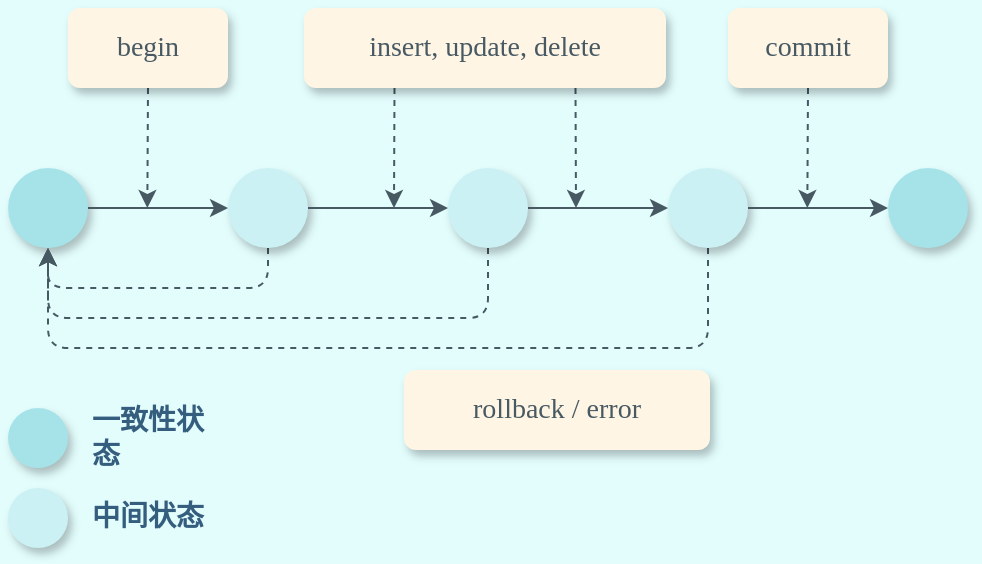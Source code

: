 <mxfile compressed="true" version="22.0.2" type="device" pages="9"><diagram id="bdkVOCu5kssW_1CK65d4" name="事务"><mxGraphModel dx="1036" dy="623" grid="0" gridSize="10" guides="1" tooltips="1" connect="1" arrows="1" fold="1" page="1" pageScale="1" pageWidth="600" pageHeight="400" background="#E3FDFD" math="0" shadow="0"><root><mxCell id="0"/><mxCell id="1" parent="0"/><mxCell id="nEVdx_01CL-mui-MYc8E-3" value="" style="ellipse;whiteSpace=wrap;html=1;aspect=fixed;fillColor=#A6E3E9;strokeColor=none;fontFamily=ZCOOL QingKe HuangYou;fontStyle=1;shadow=1;fontSource=https%3A%2F%2Ffonts.googleapis.com%2Fcss%3Ffamily%3DZCOOL%2BQingKe%2BHuangYou;container=0;fontSize=14;" parent="1" vertex="1"><mxGeometry x="60" y="160" width="40" height="40" as="geometry"/></mxCell><mxCell id="nEVdx_01CL-mui-MYc8E-17" style="edgeStyle=orthogonalEdgeStyle;orthogonalLoop=1;jettySize=auto;html=1;exitX=0.5;exitY=1;exitDx=0;exitDy=0;entryX=0.5;entryY=1;entryDx=0;entryDy=0;fontFamily=ZCOOL QingKe HuangYou;fontStyle=1;strokeColor=#475963;rounded=1;dashed=1;fontSource=https%3A%2F%2Ffonts.googleapis.com%2Fcss%3Ffamily%3DZCOOL%2BQingKe%2BHuangYou;fontSize=14;" parent="1" source="nEVdx_01CL-mui-MYc8E-5" target="nEVdx_01CL-mui-MYc8E-3" edge="1"><mxGeometry relative="1" as="geometry"><Array as="points"><mxPoint x="190" y="220"/><mxPoint x="80" y="220"/></Array></mxGeometry></mxCell><mxCell id="nEVdx_01CL-mui-MYc8E-5" value="" style="ellipse;whiteSpace=wrap;html=1;aspect=fixed;fillColor=#CBF1F5;strokeColor=none;fontFamily=ZCOOL QingKe HuangYou;fontStyle=1;shadow=1;fontSource=https%3A%2F%2Ffonts.googleapis.com%2Fcss%3Ffamily%3DZCOOL%2BQingKe%2BHuangYou;container=0;fontSize=14;" parent="1" vertex="1"><mxGeometry x="170" y="160" width="40" height="40" as="geometry"/></mxCell><mxCell id="nEVdx_01CL-mui-MYc8E-2" style="edgeStyle=none;rounded=0;orthogonalLoop=1;jettySize=auto;html=1;exitX=1;exitY=0.5;exitDx=0;exitDy=0;entryX=0;entryY=0.5;entryDx=0;entryDy=0;fontFamily=ZCOOL QingKe HuangYou;fontStyle=1;strokeColor=#475963;fontSource=https%3A%2F%2Ffonts.googleapis.com%2Fcss%3Ffamily%3DZCOOL%2BQingKe%2BHuangYou;fontSize=14;" parent="1" source="nEVdx_01CL-mui-MYc8E-3" target="nEVdx_01CL-mui-MYc8E-5" edge="1"><mxGeometry relative="1" as="geometry"/></mxCell><mxCell id="nEVdx_01CL-mui-MYc8E-15" style="edgeStyle=orthogonalEdgeStyle;orthogonalLoop=1;jettySize=auto;html=1;exitX=0.5;exitY=1;exitDx=0;exitDy=0;entryX=0.5;entryY=1;entryDx=0;entryDy=0;fontFamily=ZCOOL QingKe HuangYou;fontStyle=1;strokeColor=#475963;rounded=1;dashed=1;fontSource=https%3A%2F%2Ffonts.googleapis.com%2Fcss%3Ffamily%3DZCOOL%2BQingKe%2BHuangYou;fontSize=14;" parent="1" source="nEVdx_01CL-mui-MYc8E-7" target="nEVdx_01CL-mui-MYc8E-3" edge="1"><mxGeometry relative="1" as="geometry"><Array as="points"><mxPoint x="300" y="235"/><mxPoint x="80" y="235"/></Array></mxGeometry></mxCell><mxCell id="nEVdx_01CL-mui-MYc8E-7" value="" style="ellipse;whiteSpace=wrap;html=1;aspect=fixed;fillColor=#CBF1F5;strokeColor=none;fontFamily=ZCOOL QingKe HuangYou;fontStyle=1;shadow=1;fontSource=https%3A%2F%2Ffonts.googleapis.com%2Fcss%3Ffamily%3DZCOOL%2BQingKe%2BHuangYou;container=0;fontSize=14;" parent="1" vertex="1"><mxGeometry x="280" y="160" width="40" height="40" as="geometry"/></mxCell><mxCell id="nEVdx_01CL-mui-MYc8E-4" style="edgeStyle=none;rounded=0;orthogonalLoop=1;jettySize=auto;html=1;exitX=1;exitY=0.5;exitDx=0;exitDy=0;entryX=0;entryY=0.5;entryDx=0;entryDy=0;fontFamily=ZCOOL QingKe HuangYou;fontStyle=1;strokeColor=#475963;fontSource=https%3A%2F%2Ffonts.googleapis.com%2Fcss%3Ffamily%3DZCOOL%2BQingKe%2BHuangYou;fontSize=14;" parent="1" source="nEVdx_01CL-mui-MYc8E-5" target="nEVdx_01CL-mui-MYc8E-7" edge="1"><mxGeometry relative="1" as="geometry"/></mxCell><mxCell id="nEVdx_01CL-mui-MYc8E-11" style="edgeStyle=orthogonalEdgeStyle;orthogonalLoop=1;jettySize=auto;html=1;entryX=0.5;entryY=1;entryDx=0;entryDy=0;fontFamily=ZCOOL QingKe HuangYou;fontStyle=1;strokeColor=#475963;rounded=1;dashed=1;fontSource=https%3A%2F%2Ffonts.googleapis.com%2Fcss%3Ffamily%3DZCOOL%2BQingKe%2BHuangYou;fontSize=14;" parent="1" source="nEVdx_01CL-mui-MYc8E-9" target="nEVdx_01CL-mui-MYc8E-3" edge="1"><mxGeometry relative="1" as="geometry"><Array as="points"><mxPoint x="410" y="250"/><mxPoint x="80" y="250"/></Array></mxGeometry></mxCell><mxCell id="nEVdx_01CL-mui-MYc8E-9" value="" style="ellipse;whiteSpace=wrap;html=1;aspect=fixed;fillColor=#CBF1F5;strokeColor=none;fontFamily=ZCOOL QingKe HuangYou;fontStyle=1;shadow=1;fontSource=https%3A%2F%2Ffonts.googleapis.com%2Fcss%3Ffamily%3DZCOOL%2BQingKe%2BHuangYou;container=0;fontSize=14;" parent="1" vertex="1"><mxGeometry x="390" y="160" width="40" height="40" as="geometry"/></mxCell><mxCell id="nEVdx_01CL-mui-MYc8E-6" style="edgeStyle=none;rounded=0;orthogonalLoop=1;jettySize=auto;html=1;exitX=1;exitY=0.5;exitDx=0;exitDy=0;entryX=0;entryY=0.5;entryDx=0;entryDy=0;fontFamily=ZCOOL QingKe HuangYou;fontStyle=1;strokeColor=#475963;fontSource=https%3A%2F%2Ffonts.googleapis.com%2Fcss%3Ffamily%3DZCOOL%2BQingKe%2BHuangYou;fontSize=14;" parent="1" source="nEVdx_01CL-mui-MYc8E-7" target="nEVdx_01CL-mui-MYc8E-9" edge="1"><mxGeometry relative="1" as="geometry"/></mxCell><mxCell id="nEVdx_01CL-mui-MYc8E-10" value="" style="ellipse;whiteSpace=wrap;html=1;aspect=fixed;fillColor=#A6E3E9;strokeColor=none;fontFamily=ZCOOL QingKe HuangYou;fontStyle=1;shadow=1;fontSource=https%3A%2F%2Ffonts.googleapis.com%2Fcss%3Ffamily%3DZCOOL%2BQingKe%2BHuangYou;container=0;fontSize=14;" parent="1" vertex="1"><mxGeometry x="500" y="160" width="40" height="40" as="geometry"/></mxCell><mxCell id="nEVdx_01CL-mui-MYc8E-8" style="edgeStyle=none;rounded=0;orthogonalLoop=1;jettySize=auto;html=1;exitX=1;exitY=0.5;exitDx=0;exitDy=0;entryX=0;entryY=0.5;entryDx=0;entryDy=0;fontFamily=ZCOOL QingKe HuangYou;fontStyle=1;strokeColor=#475963;fontSource=https%3A%2F%2Ffonts.googleapis.com%2Fcss%3Ffamily%3DZCOOL%2BQingKe%2BHuangYou;fontSize=14;" parent="1" source="nEVdx_01CL-mui-MYc8E-9" target="nEVdx_01CL-mui-MYc8E-10" edge="1"><mxGeometry relative="1" as="geometry"/></mxCell><mxCell id="nEVdx_01CL-mui-MYc8E-21" style="edgeStyle=none;rounded=0;orthogonalLoop=1;jettySize=auto;html=1;exitX=0.5;exitY=1;exitDx=0;exitDy=0;fontFamily=ZCOOL QingKe HuangYou;fontStyle=1;strokeColor=#475963;dashed=1;fontSource=https%3A%2F%2Ffonts.googleapis.com%2Fcss%3Ffamily%3DZCOOL%2BQingKe%2BHuangYou;fontSize=14;" parent="1" source="nEVdx_01CL-mui-MYc8E-18" edge="1"><mxGeometry relative="1" as="geometry"><mxPoint x="129.667" y="180" as="targetPoint"/></mxGeometry></mxCell><mxCell id="nEVdx_01CL-mui-MYc8E-18" value="begin" style="rounded=1;whiteSpace=wrap;html=1;fillColor=#FFF5E4;strokeColor=none;fontFamily=ZCOOL QingKe HuangYou;fontStyle=0;shadow=1;fontColor=#475963;fontSource=https%3A%2F%2Ffonts.googleapis.com%2Fcss%3Ffamily%3DZCOOL%2BQingKe%2BHuangYou;container=0;fontSize=14;" parent="1" vertex="1"><mxGeometry x="90" y="80" width="80" height="40" as="geometry"/></mxCell><mxCell id="nEVdx_01CL-mui-MYc8E-24" style="edgeStyle=none;rounded=0;orthogonalLoop=1;jettySize=auto;html=1;exitX=0.5;exitY=1;exitDx=0;exitDy=0;fontFamily=ZCOOL QingKe HuangYou;fontStyle=1;strokeColor=#475963;dashed=1;fontSource=https%3A%2F%2Ffonts.googleapis.com%2Fcss%3Ffamily%3DZCOOL%2BQingKe%2BHuangYou;fontSize=14;" parent="1" source="nEVdx_01CL-mui-MYc8E-19" edge="1"><mxGeometry relative="1" as="geometry"><mxPoint x="459.667" y="180" as="targetPoint"/></mxGeometry></mxCell><mxCell id="nEVdx_01CL-mui-MYc8E-19" value="commit" style="rounded=1;whiteSpace=wrap;html=1;fillColor=#FFF5E4;strokeColor=none;fontFamily=ZCOOL QingKe HuangYou;fontStyle=0;shadow=1;fontColor=#475963;fontSource=https%3A%2F%2Ffonts.googleapis.com%2Fcss%3Ffamily%3DZCOOL%2BQingKe%2BHuangYou;container=0;fontSize=14;" parent="1" vertex="1"><mxGeometry x="420" y="80" width="80" height="40" as="geometry"/></mxCell><mxCell id="nEVdx_01CL-mui-MYc8E-22" style="edgeStyle=none;rounded=0;orthogonalLoop=1;jettySize=auto;html=1;exitX=0.25;exitY=1;exitDx=0;exitDy=0;fontFamily=ZCOOL QingKe HuangYou;fontStyle=1;strokeColor=#475963;dashed=1;fontSource=https%3A%2F%2Ffonts.googleapis.com%2Fcss%3Ffamily%3DZCOOL%2BQingKe%2BHuangYou;fontSize=14;" parent="1" source="nEVdx_01CL-mui-MYc8E-20" edge="1"><mxGeometry relative="1" as="geometry"><mxPoint x="253" y="180" as="targetPoint"/></mxGeometry></mxCell><mxCell id="nEVdx_01CL-mui-MYc8E-23" style="rounded=0;orthogonalLoop=1;jettySize=auto;html=1;exitX=0.75;exitY=1;exitDx=0;exitDy=0;fontFamily=ZCOOL QingKe HuangYou;fontStyle=1;strokeColor=#475963;dashed=1;fontSource=https%3A%2F%2Ffonts.googleapis.com%2Fcss%3Ffamily%3DZCOOL%2BQingKe%2BHuangYou;fontSize=14;" parent="1" source="nEVdx_01CL-mui-MYc8E-20" edge="1"><mxGeometry relative="1" as="geometry"><mxPoint x="344" y="180" as="targetPoint"/></mxGeometry></mxCell><mxCell id="nEVdx_01CL-mui-MYc8E-20" value="insert, update, delete" style="rounded=1;whiteSpace=wrap;html=1;fillColor=#FFF5E4;strokeColor=none;fontFamily=ZCOOL QingKe HuangYou;fontStyle=0;shadow=1;fontColor=#475963;fontSource=https%3A%2F%2Ffonts.googleapis.com%2Fcss%3Ffamily%3DZCOOL%2BQingKe%2BHuangYou;container=0;fontSize=14;" parent="1" vertex="1"><mxGeometry x="208" y="80" width="181" height="40" as="geometry"/></mxCell><mxCell id="nEVdx_01CL-mui-MYc8E-25" value="rollback / error" style="rounded=1;whiteSpace=wrap;html=1;fillColor=#FFF5E4;strokeColor=none;fontFamily=ZCOOL QingKe HuangYou;fontStyle=0;shadow=1;fontColor=#475963;fontSource=https%3A%2F%2Ffonts.googleapis.com%2Fcss%3Ffamily%3DZCOOL%2BQingKe%2BHuangYou;container=0;fontSize=14;" parent="1" vertex="1"><mxGeometry x="258" y="261" width="153" height="40" as="geometry"/></mxCell><mxCell id="nEVdx_01CL-mui-MYc8E-26" value="" style="ellipse;whiteSpace=wrap;html=1;aspect=fixed;fillColor=#A6E3E9;strokeColor=none;fontFamily=ZCOOL QingKe HuangYou;fontStyle=1;shadow=1;fontSource=https%3A%2F%2Ffonts.googleapis.com%2Fcss%3Ffamily%3DZCOOL%2BQingKe%2BHuangYou;container=0;fontSize=14;" parent="1" vertex="1"><mxGeometry x="60" y="280" width="30" height="30" as="geometry"/></mxCell><mxCell id="nEVdx_01CL-mui-MYc8E-27" value="" style="ellipse;whiteSpace=wrap;html=1;aspect=fixed;fillColor=#CBF1F5;strokeColor=none;fontFamily=ZCOOL QingKe HuangYou;fontStyle=1;shadow=1;fontSource=https%3A%2F%2Ffonts.googleapis.com%2Fcss%3Ffamily%3DZCOOL%2BQingKe%2BHuangYou;container=0;fontSize=14;" parent="1" vertex="1"><mxGeometry x="60" y="320" width="30" height="30" as="geometry"/></mxCell><mxCell id="DObRlAyuZ21Ufa_1-gJG-1" value="一致性状态" style="text;html=1;strokeColor=none;fillColor=none;align=left;verticalAlign=middle;whiteSpace=wrap;rounded=0;labelBorderColor=none;labelBackgroundColor=none;fontColor=#355e7e;fontFamily=ZCOOL QingKe HuangYou;fontStyle=1;fontSource=https%3A%2F%2Ffonts.googleapis.com%2Fcss%3Ffamily%3DZCOOL%2BQingKe%2BHuangYou;container=0;fontSize=14;" parent="1" vertex="1"><mxGeometry x="100" y="280" width="70" height="30" as="geometry"/></mxCell><mxCell id="DObRlAyuZ21Ufa_1-gJG-2" value="中间状态" style="text;html=1;strokeColor=none;fillColor=none;align=left;verticalAlign=middle;whiteSpace=wrap;rounded=0;labelBorderColor=none;labelBackgroundColor=none;fontColor=#355e7e;fontFamily=ZCOOL QingKe HuangYou;fontStyle=1;fontSource=https%3A%2F%2Ffonts.googleapis.com%2Fcss%3Ffamily%3DZCOOL%2BQingKe%2BHuangYou;container=0;fontSize=14;" parent="1" vertex="1"><mxGeometry x="100" y="320" width="70" height="30" as="geometry"/></mxCell></root></mxGraphModel></diagram><diagram name="丢失修改" id="eGNB6kVX6fPY2HZmJ-SK"><mxGraphModel dx="1619" dy="623" grid="0" gridSize="10" guides="1" tooltips="1" connect="1" arrows="1" fold="1" page="1" pageScale="1" pageWidth="583" pageHeight="827" background="#E3FDFD" math="0" shadow="0"><root><mxCell id="f1of1Sj4J9TIRG2Fu8Qk-0"/><mxCell id="f1of1Sj4J9TIRG2Fu8Qk-1" parent="f1of1Sj4J9TIRG2Fu8Qk-0"/><mxCell id="f1of1Sj4J9TIRG2Fu8Qk-4" value="Begin" style="ellipse;whiteSpace=wrap;html=1;aspect=fixed;fontFamily=ZCOOL QingKe HuangYou;fontStyle=1;labelBackgroundColor=none;fillColor=#475963;strokeColor=none;fontColor=#FFFFFF;shadow=1;fontSource=https%3A%2F%2Ffonts.googleapis.com%2Fcss%3Ffamily%3DZCOOL%2BQingKe%2BHuangYou;container=0;fontSize=14;" parent="f1of1Sj4J9TIRG2Fu8Qk-1" vertex="1"><mxGeometry x="-423" y="192" width="60" height="60" as="geometry"/></mxCell><mxCell id="f1of1Sj4J9TIRG2Fu8Qk-6" value="value += 100" style="rounded=1;whiteSpace=wrap;html=1;fontFamily=ZCOOL QingKe HuangYou;fontStyle=1;labelBackgroundColor=none;fillColor=#CBF1F5;strokeColor=none;fontColor=#0F4C75;shadow=1;fontSource=https%3A%2F%2Ffonts.googleapis.com%2Fcss%3Ffamily%3DZCOOL%2BQingKe%2BHuangYou;container=0;fontSize=14;" parent="f1of1Sj4J9TIRG2Fu8Qk-1" vertex="1"><mxGeometry x="-453" y="372" width="120" height="40" as="geometry"/></mxCell><mxCell id="f1of1Sj4J9TIRG2Fu8Qk-15" value="Commit" style="ellipse;whiteSpace=wrap;html=1;aspect=fixed;fontFamily=ZCOOL QingKe HuangYou;fontStyle=1;labelBackgroundColor=none;fillColor=#475963;strokeColor=none;fontColor=#FFFFFF;shadow=1;fontSource=https%3A%2F%2Ffonts.googleapis.com%2Fcss%3Ffamily%3DZCOOL%2BQingKe%2BHuangYou;container=0;fontSize=14;" parent="f1of1Sj4J9TIRG2Fu8Qk-1" vertex="1"><mxGeometry x="-423" y="532" width="60" height="60" as="geometry"/></mxCell><mxCell id="f1of1Sj4J9TIRG2Fu8Qk-17" value="value = 100" style="text;html=1;strokeColor=none;fillColor=none;align=center;verticalAlign=middle;whiteSpace=wrap;rounded=0;fontStyle=1;fontColor=#0F4C75;fontFamily=ZCOOL QingKe HuangYou;fontSource=https%3A%2F%2Ffonts.googleapis.com%2Fcss%3Ffamily%3DZCOOL%2BQingKe%2BHuangYou;container=0;fontSize=14;" parent="f1of1Sj4J9TIRG2Fu8Qk-1" vertex="1"><mxGeometry x="-562" y="297" width="100" height="30" as="geometry"/></mxCell><mxCell id="3fhB7sQRAD6GuCsgsXyO-0" value="T1" style="text;html=1;strokeColor=none;fillColor=none;align=center;verticalAlign=middle;whiteSpace=wrap;rounded=0;fontStyle=1;fontSize=14;fontColor=#0F4C75;fontFamily=ZCOOL QingKe HuangYou;fontSource=https%3A%2F%2Ffonts.googleapis.com%2Fcss%3Ffamily%3DZCOOL%2BQingKe%2BHuangYou;container=0;" parent="f1of1Sj4J9TIRG2Fu8Qk-1" vertex="1"><mxGeometry x="-423" y="152" width="60" height="30" as="geometry"/></mxCell><mxCell id="3fhB7sQRAD6GuCsgsXyO-2" value="UPDATE value" style="rounded=1;whiteSpace=wrap;html=1;fontFamily=ZCOOL QingKe HuangYou;fontStyle=1;labelBackgroundColor=none;fillColor=#71C9CE;strokeColor=none;fontColor=#0F4C75;shadow=1;fontSource=https%3A%2F%2Ffonts.googleapis.com%2Fcss%3Ffamily%3DZCOOL%2BQingKe%2BHuangYou;container=0;fontSize=14;" parent="f1of1Sj4J9TIRG2Fu8Qk-1" vertex="1"><mxGeometry x="-453" y="452" width="120" height="40" as="geometry"/></mxCell><mxCell id="3fhB7sQRAD6GuCsgsXyO-23" style="edgeStyle=none;rounded=0;orthogonalLoop=1;jettySize=auto;html=1;exitX=0.5;exitY=1;exitDx=0;exitDy=0;entryX=0.5;entryY=0;entryDx=0;entryDy=0;fontColor=#475963;strokeColor=#475963;fontFamily=ZCOOL QingKe HuangYou;fontSource=https%3A%2F%2Ffonts.googleapis.com%2Fcss%3Ffamily%3DZCOOL%2BQingKe%2BHuangYou;fontSize=14;" parent="f1of1Sj4J9TIRG2Fu8Qk-1" source="f1of1Sj4J9TIRG2Fu8Qk-6" target="3fhB7sQRAD6GuCsgsXyO-2" edge="1"><mxGeometry relative="1" as="geometry"/></mxCell><mxCell id="3fhB7sQRAD6GuCsgsXyO-5" style="edgeStyle=none;rounded=0;orthogonalLoop=1;jettySize=auto;html=1;exitX=0.5;exitY=1;exitDx=0;exitDy=0;entryX=0.5;entryY=0;entryDx=0;entryDy=0;fontColor=#475963;strokeColor=#475963;fontFamily=ZCOOL QingKe HuangYou;fontSource=https%3A%2F%2Ffonts.googleapis.com%2Fcss%3Ffamily%3DZCOOL%2BQingKe%2BHuangYou;fontSize=14;" parent="f1of1Sj4J9TIRG2Fu8Qk-1" source="3fhB7sQRAD6GuCsgsXyO-2" target="f1of1Sj4J9TIRG2Fu8Qk-15" edge="1"><mxGeometry relative="1" as="geometry"><mxPoint x="-393" y="632.0" as="sourcePoint"/></mxGeometry></mxCell><mxCell id="WH2XO5ZoWlrNnfaYZBZd-1" value="" style="edgeStyle=orthogonalEdgeStyle;shape=connector;rounded=0;orthogonalLoop=1;jettySize=auto;html=1;labelBackgroundColor=none;strokeColor=#475963;align=center;verticalAlign=middle;fontFamily=ZCOOL QingKe HuangYou;fontSource=https%3A%2F%2Ffonts.googleapis.com%2Fcss%3Ffamily%3DZCOOL%2BQingKe%2BHuangYou;fontSize=14;fontColor=#475963;endArrow=classic;" parent="f1of1Sj4J9TIRG2Fu8Qk-1" source="3fhB7sQRAD6GuCsgsXyO-7" target="3fhB7sQRAD6GuCsgsXyO-17" edge="1"><mxGeometry relative="1" as="geometry"/></mxCell><mxCell id="3fhB7sQRAD6GuCsgsXyO-7" value="Begin" style="ellipse;whiteSpace=wrap;html=1;aspect=fixed;fontFamily=ZCOOL QingKe HuangYou;fontStyle=1;labelBackgroundColor=none;fillColor=#475963;strokeColor=none;fontColor=#FFFFFF;shadow=1;fontSource=https%3A%2F%2Ffonts.googleapis.com%2Fcss%3Ffamily%3DZCOOL%2BQingKe%2BHuangYou;container=0;fontSize=14;" parent="f1of1Sj4J9TIRG2Fu8Qk-1" vertex="1"><mxGeometry x="-223" y="192" width="60" height="60" as="geometry"/></mxCell><mxCell id="3fhB7sQRAD6GuCsgsXyO-10" value="Commit" style="ellipse;whiteSpace=wrap;html=1;aspect=fixed;fontFamily=ZCOOL QingKe HuangYou;fontStyle=1;labelBackgroundColor=none;fillColor=#475963;strokeColor=none;fontColor=#FFFFFF;shadow=1;fontSource=https%3A%2F%2Ffonts.googleapis.com%2Fcss%3Ffamily%3DZCOOL%2BQingKe%2BHuangYou;container=0;fontSize=14;" parent="f1of1Sj4J9TIRG2Fu8Qk-1" vertex="1"><mxGeometry x="-223" y="572" width="60" height="60" as="geometry"/></mxCell><mxCell id="3fhB7sQRAD6GuCsgsXyO-12" value="T2" style="text;html=1;strokeColor=none;fillColor=none;align=center;verticalAlign=middle;whiteSpace=wrap;rounded=0;fontStyle=1;fontSize=14;fontColor=#0F4C75;fontFamily=ZCOOL QingKe HuangYou;fontSource=https%3A%2F%2Ffonts.googleapis.com%2Fcss%3Ffamily%3DZCOOL%2BQingKe%2BHuangYou;container=0;" parent="f1of1Sj4J9TIRG2Fu8Qk-1" vertex="1"><mxGeometry x="-223" y="152" width="60" height="30" as="geometry"/></mxCell><mxCell id="3fhB7sQRAD6GuCsgsXyO-14" value="value += 100" style="rounded=1;whiteSpace=wrap;html=1;fontFamily=ZCOOL QingKe HuangYou;fontStyle=1;labelBackgroundColor=none;fillColor=#CBF1F5;strokeColor=none;fontColor=#0F4C75;shadow=1;fontSource=https%3A%2F%2Ffonts.googleapis.com%2Fcss%3Ffamily%3DZCOOL%2BQingKe%2BHuangYou;container=0;fontSize=14;" parent="f1of1Sj4J9TIRG2Fu8Qk-1" vertex="1"><mxGeometry x="-253" y="412" width="120" height="40" as="geometry"/></mxCell><mxCell id="3fhB7sQRAD6GuCsgsXyO-15" style="edgeStyle=none;rounded=0;orthogonalLoop=1;jettySize=auto;html=1;exitX=0.5;exitY=1;exitDx=0;exitDy=0;entryX=0.5;entryY=0;entryDx=0;entryDy=0;fontColor=#475963;strokeColor=#475963;fontFamily=ZCOOL QingKe HuangYou;fontSource=https%3A%2F%2Ffonts.googleapis.com%2Fcss%3Ffamily%3DZCOOL%2BQingKe%2BHuangYou;fontSize=14;" parent="f1of1Sj4J9TIRG2Fu8Qk-1" source="3fhB7sQRAD6GuCsgsXyO-16" target="3fhB7sQRAD6GuCsgsXyO-10" edge="1"><mxGeometry relative="1" as="geometry"/></mxCell><mxCell id="3fhB7sQRAD6GuCsgsXyO-16" value="UPDATE value" style="rounded=1;whiteSpace=wrap;html=1;fontFamily=ZCOOL QingKe HuangYou;fontStyle=1;labelBackgroundColor=none;fillColor=#71C9CE;strokeColor=none;fontColor=#0F4C75;shadow=1;fontSource=https%3A%2F%2Ffonts.googleapis.com%2Fcss%3Ffamily%3DZCOOL%2BQingKe%2BHuangYou;container=0;fontSize=14;" parent="f1of1Sj4J9TIRG2Fu8Qk-1" vertex="1"><mxGeometry x="-253" y="492" width="120" height="40" as="geometry"/></mxCell><mxCell id="3fhB7sQRAD6GuCsgsXyO-13" style="edgeStyle=none;rounded=0;orthogonalLoop=1;jettySize=auto;html=1;exitX=0.5;exitY=1;exitDx=0;exitDy=0;entryX=0.5;entryY=0;entryDx=0;entryDy=0;fontColor=#475963;strokeColor=#475963;fontFamily=ZCOOL QingKe HuangYou;fontSource=https%3A%2F%2Ffonts.googleapis.com%2Fcss%3Ffamily%3DZCOOL%2BQingKe%2BHuangYou;fontSize=14;" parent="f1of1Sj4J9TIRG2Fu8Qk-1" source="3fhB7sQRAD6GuCsgsXyO-14" target="3fhB7sQRAD6GuCsgsXyO-16" edge="1"><mxGeometry relative="1" as="geometry"/></mxCell><mxCell id="3fhB7sQRAD6GuCsgsXyO-24" style="edgeStyle=none;rounded=0;orthogonalLoop=1;jettySize=auto;html=1;exitX=0.5;exitY=1;exitDx=0;exitDy=0;entryX=0.5;entryY=0;entryDx=0;entryDy=0;fontColor=#475963;strokeColor=#475963;fontFamily=ZCOOL QingKe HuangYou;fontSource=https%3A%2F%2Ffonts.googleapis.com%2Fcss%3Ffamily%3DZCOOL%2BQingKe%2BHuangYou;fontSize=14;" parent="f1of1Sj4J9TIRG2Fu8Qk-1" source="3fhB7sQRAD6GuCsgsXyO-17" target="3fhB7sQRAD6GuCsgsXyO-14" edge="1"><mxGeometry relative="1" as="geometry"/></mxCell><mxCell id="3fhB7sQRAD6GuCsgsXyO-17" value="SELECT value" style="rounded=1;whiteSpace=wrap;html=1;fontFamily=ZCOOL QingKe HuangYou;fontStyle=1;labelBackgroundColor=none;fillColor=#CBF1F5;strokeColor=none;fontColor=#0F4C75;shadow=1;fontSource=https%3A%2F%2Ffonts.googleapis.com%2Fcss%3Ffamily%3DZCOOL%2BQingKe%2BHuangYou;container=0;fontSize=14;" parent="f1of1Sj4J9TIRG2Fu8Qk-1" vertex="1"><mxGeometry x="-253" y="332" width="120" height="40" as="geometry"/></mxCell><mxCell id="3fhB7sQRAD6GuCsgsXyO-21" style="edgeStyle=none;rounded=0;orthogonalLoop=1;jettySize=auto;html=1;exitX=0.5;exitY=1;exitDx=0;exitDy=0;entryX=0.5;entryY=0;entryDx=0;entryDy=0;fontColor=#475963;strokeColor=#475963;fontFamily=ZCOOL QingKe HuangYou;fontSource=https%3A%2F%2Ffonts.googleapis.com%2Fcss%3Ffamily%3DZCOOL%2BQingKe%2BHuangYou;fontSize=14;" parent="f1of1Sj4J9TIRG2Fu8Qk-1" source="3fhB7sQRAD6GuCsgsXyO-18" target="f1of1Sj4J9TIRG2Fu8Qk-6" edge="1"><mxGeometry relative="1" as="geometry"/></mxCell><mxCell id="3fhB7sQRAD6GuCsgsXyO-18" value="SELECT value" style="rounded=1;whiteSpace=wrap;html=1;fontFamily=ZCOOL QingKe HuangYou;fontStyle=1;labelBackgroundColor=none;fillColor=#CBF1F5;strokeColor=none;fontColor=#0F4C75;shadow=1;fontSource=https%3A%2F%2Ffonts.googleapis.com%2Fcss%3Ffamily%3DZCOOL%2BQingKe%2BHuangYou;container=0;fontSize=14;" parent="f1of1Sj4J9TIRG2Fu8Qk-1" vertex="1"><mxGeometry x="-453" y="292" width="120" height="40" as="geometry"/></mxCell><mxCell id="f1of1Sj4J9TIRG2Fu8Qk-3" style="edgeStyle=orthogonalEdgeStyle;rounded=0;orthogonalLoop=1;jettySize=auto;html=1;exitX=0.5;exitY=1;exitDx=0;exitDy=0;labelBackgroundColor=none;fontColor=#475963;fontStyle=1;strokeColor=#475963;fontFamily=ZCOOL QingKe HuangYou;fontSource=https%3A%2F%2Ffonts.googleapis.com%2Fcss%3Ffamily%3DZCOOL%2BQingKe%2BHuangYou;fontSize=14;" parent="f1of1Sj4J9TIRG2Fu8Qk-1" source="f1of1Sj4J9TIRG2Fu8Qk-4" target="3fhB7sQRAD6GuCsgsXyO-18" edge="1"><mxGeometry relative="1" as="geometry"/></mxCell><mxCell id="Y6CsI_BIjRXexfrRq1rd-0" value="value = 100" style="text;html=1;strokeColor=none;fillColor=none;align=center;verticalAlign=middle;whiteSpace=wrap;rounded=0;fontStyle=1;fontColor=#0F4C75;fontFamily=ZCOOL QingKe HuangYou;fontSource=https%3A%2F%2Ffonts.googleapis.com%2Fcss%3Ffamily%3DZCOOL%2BQingKe%2BHuangYou;container=0;fontSize=14;" parent="f1of1Sj4J9TIRG2Fu8Qk-1" vertex="1"><mxGeometry x="-124" y="337" width="100" height="30" as="geometry"/></mxCell><mxCell id="Y6CsI_BIjRXexfrRq1rd-1" value="value = 200" style="text;html=1;strokeColor=none;fillColor=none;align=center;verticalAlign=middle;whiteSpace=wrap;rounded=0;fontStyle=1;fontColor=#F44336;fontFamily=ZCOOL QingKe HuangYou;fontSource=https%3A%2F%2Ffonts.googleapis.com%2Fcss%3Ffamily%3DZCOOL%2BQingKe%2BHuangYou;container=0;fontSize=14;" parent="f1of1Sj4J9TIRG2Fu8Qk-1" vertex="1"><mxGeometry x="-124" y="497" width="100" height="30" as="geometry"/></mxCell><mxCell id="Y6CsI_BIjRXexfrRq1rd-2" value="value = 200" style="text;html=1;strokeColor=none;fillColor=none;align=center;verticalAlign=middle;whiteSpace=wrap;rounded=0;fontStyle=1;fontColor=#0F4C75;fontFamily=ZCOOL QingKe HuangYou;fontSource=https%3A%2F%2Ffonts.googleapis.com%2Fcss%3Ffamily%3DZCOOL%2BQingKe%2BHuangYou;container=0;fontSize=14;" parent="f1of1Sj4J9TIRG2Fu8Qk-1" vertex="1"><mxGeometry x="-562" y="457" width="100" height="30" as="geometry"/></mxCell><mxCell id="Y6CsI_BIjRXexfrRq1rd-3" value="value = 200" style="text;html=1;strokeColor=none;fillColor=none;align=center;verticalAlign=middle;whiteSpace=wrap;rounded=0;fontStyle=1;fontColor=#0F4C75;fontFamily=ZCOOL QingKe HuangYou;fontSource=https%3A%2F%2Ffonts.googleapis.com%2Fcss%3Ffamily%3DZCOOL%2BQingKe%2BHuangYou;container=0;fontSize=14;" parent="f1of1Sj4J9TIRG2Fu8Qk-1" vertex="1"><mxGeometry x="-443" y="602" width="100" height="30" as="geometry"/></mxCell><mxCell id="Y6CsI_BIjRXexfrRq1rd-4" value="value = 200" style="text;html=1;strokeColor=none;fillColor=none;align=center;verticalAlign=middle;whiteSpace=wrap;rounded=0;fontStyle=1;fontColor=#F44336;fontFamily=ZCOOL QingKe HuangYou;fontSource=https%3A%2F%2Ffonts.googleapis.com%2Fcss%3Ffamily%3DZCOOL%2BQingKe%2BHuangYou;container=0;fontSize=14;" parent="f1of1Sj4J9TIRG2Fu8Qk-1" vertex="1"><mxGeometry x="-243" y="644" width="100" height="30" as="geometry"/></mxCell></root></mxGraphModel></diagram><diagram name="脏读" id="GnjKlr8xcK7TKOZW2Gk8"><mxGraphModel dx="1802" dy="733" grid="0" gridSize="10" guides="1" tooltips="1" connect="1" arrows="1" fold="1" page="1" pageScale="1" pageWidth="583" pageHeight="827" background="#E3FDFD" math="0" shadow="0"><root><mxCell id="t4YGKZAeY8FgYAxJF3_C-0"/><mxCell id="t4YGKZAeY8FgYAxJF3_C-1" parent="t4YGKZAeY8FgYAxJF3_C-0"/><mxCell id="t4YGKZAeY8FgYAxJF3_C-3" value="Begin" style="ellipse;whiteSpace=wrap;html=1;aspect=fixed;fontFamily=ZCOOL QingKe HuangYou;fontStyle=1;labelBackgroundColor=none;fillColor=#475963;strokeColor=none;fontColor=#FFFFFF;shadow=1;fontSource=https%3A%2F%2Ffonts.googleapis.com%2Fcss%3Ffamily%3DZCOOL%2BQingKe%2BHuangYou;container=0;fontSize=14;" parent="t4YGKZAeY8FgYAxJF3_C-1" vertex="1"><mxGeometry x="-430" y="90" width="60" height="60" as="geometry"/></mxCell><mxCell id="t4YGKZAeY8FgYAxJF3_C-4" value="value += 100" style="rounded=1;whiteSpace=wrap;html=1;fontFamily=ZCOOL QingKe HuangYou;fontStyle=1;labelBackgroundColor=none;fillColor=#CBF1F5;strokeColor=none;fontColor=#0F4C75;shadow=1;fontSource=https%3A%2F%2Ffonts.googleapis.com%2Fcss%3Ffamily%3DZCOOL%2BQingKe%2BHuangYou;container=0;fontSize=14;" parent="t4YGKZAeY8FgYAxJF3_C-1" vertex="1"><mxGeometry x="-460" y="270" width="120" height="40" as="geometry"/></mxCell><mxCell id="t4YGKZAeY8FgYAxJF3_C-5" value="Commit" style="ellipse;whiteSpace=wrap;html=1;aspect=fixed;fontFamily=ZCOOL QingKe HuangYou;fontStyle=1;labelBackgroundColor=none;fillColor=#475963;strokeColor=none;fontColor=#FFFFFF;shadow=1;fontSource=https%3A%2F%2Ffonts.googleapis.com%2Fcss%3Ffamily%3DZCOOL%2BQingKe%2BHuangYou;container=0;fontSize=14;" parent="t4YGKZAeY8FgYAxJF3_C-1" vertex="1"><mxGeometry x="-430" y="510" width="60" height="60" as="geometry"/></mxCell><mxCell id="t4YGKZAeY8FgYAxJF3_C-7" value="T1" style="text;html=1;strokeColor=none;fillColor=none;align=center;verticalAlign=middle;whiteSpace=wrap;rounded=0;fontStyle=1;fontSize=14;fontColor=#0F4C75;fontFamily=ZCOOL QingKe HuangYou;fontSource=https%3A%2F%2Ffonts.googleapis.com%2Fcss%3Ffamily%3DZCOOL%2BQingKe%2BHuangYou;container=0;" parent="t4YGKZAeY8FgYAxJF3_C-1" vertex="1"><mxGeometry x="-430" y="50" width="60" height="30" as="geometry"/></mxCell><mxCell id="t4YGKZAeY8FgYAxJF3_C-8" value="UPDATE value" style="rounded=1;whiteSpace=wrap;html=1;fontFamily=ZCOOL QingKe HuangYou;fontStyle=1;labelBackgroundColor=none;fillColor=#71C9CE;strokeColor=none;fontColor=#0F4C75;fontSource=https%3A%2F%2Ffonts.googleapis.com%2Fcss%3Ffamily%3DZCOOL%2BQingKe%2BHuangYou;container=0;shadow=1;fontSize=14;" parent="t4YGKZAeY8FgYAxJF3_C-1" vertex="1"><mxGeometry x="-460" y="350" width="120" height="40" as="geometry"/></mxCell><mxCell id="t4YGKZAeY8FgYAxJF3_C-9" style="edgeStyle=none;rounded=0;orthogonalLoop=1;jettySize=auto;html=1;exitX=0.5;exitY=1;exitDx=0;exitDy=0;entryX=0.5;entryY=0;entryDx=0;entryDy=0;fontColor=#0F4C75;fontFamily=ZCOOL QingKe HuangYou;strokeColor=#475963;fontSource=https%3A%2F%2Ffonts.googleapis.com%2Fcss%3Ffamily%3DZCOOL%2BQingKe%2BHuangYou;fontSize=14;" parent="t4YGKZAeY8FgYAxJF3_C-1" source="t4YGKZAeY8FgYAxJF3_C-4" target="t4YGKZAeY8FgYAxJF3_C-8" edge="1"><mxGeometry relative="1" as="geometry"/></mxCell><mxCell id="t4YGKZAeY8FgYAxJF3_C-10" style="edgeStyle=none;rounded=0;orthogonalLoop=1;jettySize=auto;html=1;exitX=0.5;exitY=1;exitDx=0;exitDy=0;fontColor=#0F4C75;fontFamily=ZCOOL QingKe HuangYou;strokeColor=#475963;fontSource=https%3A%2F%2Ffonts.googleapis.com%2Fcss%3Ffamily%3DZCOOL%2BQingKe%2BHuangYou;fontSize=14;" parent="t4YGKZAeY8FgYAxJF3_C-1" source="t4YGKZAeY8FgYAxJF3_C-8" target="88V9yq7NvRmM22xae-bh-1" edge="1"><mxGeometry relative="1" as="geometry"><mxPoint x="-400" y="530.0" as="sourcePoint"/></mxGeometry></mxCell><mxCell id="t4YGKZAeY8FgYAxJF3_C-11" style="edgeStyle=orthogonalEdgeStyle;rounded=0;orthogonalLoop=1;jettySize=auto;html=1;labelBackgroundColor=none;fontColor=#475963;fontStyle=1;entryX=0.5;entryY=0;entryDx=0;entryDy=0;fontFamily=ZCOOL QingKe HuangYou;strokeColor=#475963;fontSource=https%3A%2F%2Ffonts.googleapis.com%2Fcss%3Ffamily%3DZCOOL%2BQingKe%2BHuangYou;fontSize=14;" parent="t4YGKZAeY8FgYAxJF3_C-1" target="t4YGKZAeY8FgYAxJF3_C-17" edge="1"><mxGeometry relative="1" as="geometry"><mxPoint x="-200" y="150" as="sourcePoint"/><mxPoint x="-200" y="230" as="targetPoint"/></mxGeometry></mxCell><mxCell id="t4YGKZAeY8FgYAxJF3_C-12" value="Begin" style="ellipse;whiteSpace=wrap;html=1;aspect=fixed;fontFamily=ZCOOL QingKe HuangYou;fontStyle=1;labelBackgroundColor=none;fillColor=#475963;strokeColor=none;fontColor=#FFFFFF;shadow=1;fontSource=https%3A%2F%2Ffonts.googleapis.com%2Fcss%3Ffamily%3DZCOOL%2BQingKe%2BHuangYou;container=0;fontSize=14;" parent="t4YGKZAeY8FgYAxJF3_C-1" vertex="1"><mxGeometry x="-230" y="90" width="60" height="60" as="geometry"/></mxCell><mxCell id="t4YGKZAeY8FgYAxJF3_C-13" value="Commit" style="ellipse;whiteSpace=wrap;html=1;aspect=fixed;fontFamily=ZCOOL QingKe HuangYou;fontStyle=1;labelBackgroundColor=none;fillColor=#475963;strokeColor=none;fontColor=#FFFFFF;shadow=1;fontSource=https%3A%2F%2Ffonts.googleapis.com%2Fcss%3Ffamily%3DZCOOL%2BQingKe%2BHuangYou;container=0;fontSize=14;" parent="t4YGKZAeY8FgYAxJF3_C-1" vertex="1"><mxGeometry x="-230" y="640" width="60" height="60" as="geometry"/></mxCell><mxCell id="t4YGKZAeY8FgYAxJF3_C-14" value="T2" style="text;html=1;strokeColor=none;fillColor=none;align=center;verticalAlign=middle;whiteSpace=wrap;rounded=0;fontStyle=1;fontSize=14;fontColor=#0F4C75;fontFamily=ZCOOL QingKe HuangYou;fontSource=https%3A%2F%2Ffonts.googleapis.com%2Fcss%3Ffamily%3DZCOOL%2BQingKe%2BHuangYou;container=0;" parent="t4YGKZAeY8FgYAxJF3_C-1" vertex="1"><mxGeometry x="-230" y="50" width="60" height="30" as="geometry"/></mxCell><mxCell id="t4YGKZAeY8FgYAxJF3_C-17" value="SELECT value" style="rounded=1;whiteSpace=wrap;html=1;fontFamily=ZCOOL QingKe HuangYou;fontStyle=1;labelBackgroundColor=none;fillColor=#CBF1F5;strokeColor=none;fontColor=#0F4C75;shadow=1;fontSource=https%3A%2F%2Ffonts.googleapis.com%2Fcss%3Ffamily%3DZCOOL%2BQingKe%2BHuangYou;container=0;fontSize=14;" parent="t4YGKZAeY8FgYAxJF3_C-1" vertex="1"><mxGeometry x="-260" y="390" width="120" height="40" as="geometry"/></mxCell><mxCell id="t4YGKZAeY8FgYAxJF3_C-21" style="edgeStyle=none;rounded=0;orthogonalLoop=1;jettySize=auto;html=1;exitX=0.5;exitY=1;exitDx=0;exitDy=0;entryX=0.5;entryY=0;entryDx=0;entryDy=0;fontColor=#0F4C75;fontFamily=ZCOOL QingKe HuangYou;strokeColor=#475963;fontSource=https%3A%2F%2Ffonts.googleapis.com%2Fcss%3Ffamily%3DZCOOL%2BQingKe%2BHuangYou;fontSize=14;" parent="t4YGKZAeY8FgYAxJF3_C-1" source="t4YGKZAeY8FgYAxJF3_C-22" target="t4YGKZAeY8FgYAxJF3_C-4" edge="1"><mxGeometry relative="1" as="geometry"/></mxCell><mxCell id="t4YGKZAeY8FgYAxJF3_C-22" value="SELECT value" style="rounded=1;whiteSpace=wrap;html=1;fontFamily=ZCOOL QingKe HuangYou;fontStyle=1;labelBackgroundColor=none;fillColor=#CBF1F5;strokeColor=none;fontColor=#0F4C75;shadow=1;fontSource=https%3A%2F%2Ffonts.googleapis.com%2Fcss%3Ffamily%3DZCOOL%2BQingKe%2BHuangYou;container=0;fontSize=14;" parent="t4YGKZAeY8FgYAxJF3_C-1" vertex="1"><mxGeometry x="-460" y="190" width="120" height="40" as="geometry"/></mxCell><mxCell id="t4YGKZAeY8FgYAxJF3_C-23" style="edgeStyle=orthogonalEdgeStyle;rounded=0;orthogonalLoop=1;jettySize=auto;html=1;exitX=0.5;exitY=1;exitDx=0;exitDy=0;labelBackgroundColor=none;fontColor=#475963;fontStyle=1;fontFamily=ZCOOL QingKe HuangYou;strokeColor=#475963;fontSource=https%3A%2F%2Ffonts.googleapis.com%2Fcss%3Ffamily%3DZCOOL%2BQingKe%2BHuangYou;fontSize=14;" parent="t4YGKZAeY8FgYAxJF3_C-1" source="t4YGKZAeY8FgYAxJF3_C-3" target="t4YGKZAeY8FgYAxJF3_C-22" edge="1"><mxGeometry relative="1" as="geometry"/></mxCell><mxCell id="88V9yq7NvRmM22xae-bh-2" style="edgeStyle=none;rounded=0;orthogonalLoop=1;jettySize=auto;html=1;exitX=0.5;exitY=1;exitDx=0;exitDy=0;entryX=0.5;entryY=0;entryDx=0;entryDy=0;fontColor=#0F4C75;fontFamily=ZCOOL QingKe HuangYou;strokeColor=#475963;fontSource=https%3A%2F%2Ffonts.googleapis.com%2Fcss%3Ffamily%3DZCOOL%2BQingKe%2BHuangYou;fontSize=14;" parent="t4YGKZAeY8FgYAxJF3_C-1" source="88V9yq7NvRmM22xae-bh-1" target="t4YGKZAeY8FgYAxJF3_C-5" edge="1"><mxGeometry relative="1" as="geometry"/></mxCell><mxCell id="88V9yq7NvRmM22xae-bh-1" value="ROLLBACK" style="rounded=1;whiteSpace=wrap;html=1;fontFamily=ZCOOL QingKe HuangYou;fontStyle=1;labelBackgroundColor=none;fillColor=#71C9CE;strokeColor=none;fontColor=#0F4C75;fontSource=https%3A%2F%2Ffonts.googleapis.com%2Fcss%3Ffamily%3DZCOOL%2BQingKe%2BHuangYou;container=0;shadow=1;fontSize=14;" parent="t4YGKZAeY8FgYAxJF3_C-1" vertex="1"><mxGeometry x="-460" y="430" width="120" height="40" as="geometry"/></mxCell><mxCell id="WfFIiNKr2jsFESRbu9Pz-2" value="value += 100" style="rounded=1;whiteSpace=wrap;html=1;fontFamily=ZCOOL QingKe HuangYou;fontStyle=1;labelBackgroundColor=none;fillColor=#CBF1F5;strokeColor=none;fontColor=#0F4C75;shadow=1;fontSource=https%3A%2F%2Ffonts.googleapis.com%2Fcss%3Ffamily%3DZCOOL%2BQingKe%2BHuangYou;container=0;fontSize=14;" parent="t4YGKZAeY8FgYAxJF3_C-1" vertex="1"><mxGeometry x="-260" y="470" width="120" height="40" as="geometry"/></mxCell><mxCell id="WfFIiNKr2jsFESRbu9Pz-8" style="edgeStyle=none;rounded=0;orthogonalLoop=1;jettySize=auto;html=1;exitX=0.5;exitY=1;exitDx=0;exitDy=0;entryX=0.5;entryY=0;entryDx=0;entryDy=0;fontColor=#0F4C75;fontFamily=ZCOOL QingKe HuangYou;strokeColor=#475963;fontSource=https%3A%2F%2Ffonts.googleapis.com%2Fcss%3Ffamily%3DZCOOL%2BQingKe%2BHuangYou;fontSize=14;" parent="t4YGKZAeY8FgYAxJF3_C-1" source="t4YGKZAeY8FgYAxJF3_C-17" target="WfFIiNKr2jsFESRbu9Pz-2" edge="1"><mxGeometry relative="1" as="geometry"/></mxCell><mxCell id="WfFIiNKr2jsFESRbu9Pz-9" style="edgeStyle=none;rounded=0;orthogonalLoop=1;jettySize=auto;html=1;exitX=0.5;exitY=1;exitDx=0;exitDy=0;entryX=0.5;entryY=0;entryDx=0;entryDy=0;fontColor=#475963;fontFamily=ZCOOL QingKe HuangYou;strokeColor=#475963;fontSource=https%3A%2F%2Ffonts.googleapis.com%2Fcss%3Ffamily%3DZCOOL%2BQingKe%2BHuangYou;fontSize=14;" parent="t4YGKZAeY8FgYAxJF3_C-1" source="WfFIiNKr2jsFESRbu9Pz-3" target="t4YGKZAeY8FgYAxJF3_C-13" edge="1"><mxGeometry relative="1" as="geometry"/></mxCell><mxCell id="WfFIiNKr2jsFESRbu9Pz-3" value="UPDATE value" style="rounded=1;whiteSpace=wrap;html=1;fontFamily=ZCOOL QingKe HuangYou;fontStyle=1;labelBackgroundColor=none;fillColor=#71C9CE;strokeColor=none;fontColor=#0F4C75;fontSource=https%3A%2F%2Ffonts.googleapis.com%2Fcss%3Ffamily%3DZCOOL%2BQingKe%2BHuangYou;container=0;shadow=1;fontSize=14;" parent="t4YGKZAeY8FgYAxJF3_C-1" vertex="1"><mxGeometry x="-260" y="560" width="120" height="40" as="geometry"/></mxCell><mxCell id="WfFIiNKr2jsFESRbu9Pz-7" value="" style="edgeStyle=none;rounded=0;orthogonalLoop=1;jettySize=auto;html=1;fontColor=#475963;fontFamily=ZCOOL QingKe HuangYou;strokeColor=#475963;fontSource=https%3A%2F%2Ffonts.googleapis.com%2Fcss%3Ffamily%3DZCOOL%2BQingKe%2BHuangYou;fontSize=14;" parent="t4YGKZAeY8FgYAxJF3_C-1" source="WfFIiNKr2jsFESRbu9Pz-2" target="WfFIiNKr2jsFESRbu9Pz-3" edge="1"><mxGeometry relative="1" as="geometry"/></mxCell><mxCell id="Z0W87NfRBdKl6agWZfjE-0" value="value = 100" style="text;html=1;strokeColor=none;fillColor=none;align=center;verticalAlign=middle;whiteSpace=wrap;rounded=0;fontStyle=1;fontColor=#0F4C75;fontFamily=ZCOOL QingKe HuangYou;fontSource=https%3A%2F%2Ffonts.googleapis.com%2Fcss%3Ffamily%3DZCOOL%2BQingKe%2BHuangYou;container=0;fontSize=14;" parent="t4YGKZAeY8FgYAxJF3_C-1" vertex="1"><mxGeometry x="-568" y="194" width="100" height="30" as="geometry"/></mxCell><mxCell id="Z0W87NfRBdKl6agWZfjE-2" value="value = 200" style="text;html=1;strokeColor=none;fillColor=none;align=center;verticalAlign=middle;whiteSpace=wrap;rounded=0;fontStyle=1;fontColor=#0F4C75;fontFamily=ZCOOL QingKe HuangYou;fontSource=https%3A%2F%2Ffonts.googleapis.com%2Fcss%3Ffamily%3DZCOOL%2BQingKe%2BHuangYou;container=0;fontSize=14;" parent="t4YGKZAeY8FgYAxJF3_C-1" vertex="1"><mxGeometry x="-568" y="354" width="100" height="30" as="geometry"/></mxCell><mxCell id="Z0W87NfRBdKl6agWZfjE-3" value="value = 100" style="text;html=1;strokeColor=none;fillColor=none;align=center;verticalAlign=middle;whiteSpace=wrap;rounded=0;fontStyle=1;fontColor=#0F4C75;fontFamily=ZCOOL QingKe HuangYou;fontSource=https%3A%2F%2Ffonts.googleapis.com%2Fcss%3Ffamily%3DZCOOL%2BQingKe%2BHuangYou;container=0;fontSize=14;" parent="t4YGKZAeY8FgYAxJF3_C-1" vertex="1"><mxGeometry x="-568" y="434" width="100" height="30" as="geometry"/></mxCell><mxCell id="Z0W87NfRBdKl6agWZfjE-4" value="value = 100" style="text;html=1;strokeColor=none;fillColor=none;align=center;verticalAlign=middle;whiteSpace=wrap;rounded=0;fontStyle=1;fontColor=#0F4C75;fontFamily=ZCOOL QingKe HuangYou;fontSource=https%3A%2F%2Ffonts.googleapis.com%2Fcss%3Ffamily%3DZCOOL%2BQingKe%2BHuangYou;container=0;fontSize=14;" parent="t4YGKZAeY8FgYAxJF3_C-1" vertex="1"><mxGeometry x="-450" y="582" width="100" height="30" as="geometry"/></mxCell><mxCell id="Z0W87NfRBdKl6agWZfjE-5" value="value = 200" style="text;html=1;strokeColor=none;fillColor=none;align=center;verticalAlign=middle;whiteSpace=wrap;rounded=0;fontStyle=1;fontColor=#0F4C75;fontFamily=ZCOOL QingKe HuangYou;fontSource=https%3A%2F%2Ffonts.googleapis.com%2Fcss%3Ffamily%3DZCOOL%2BQingKe%2BHuangYou;container=0;fontSize=14;" parent="t4YGKZAeY8FgYAxJF3_C-1" vertex="1"><mxGeometry x="-132" y="395" width="100" height="30" as="geometry"/></mxCell><mxCell id="Z0W87NfRBdKl6agWZfjE-6" value="value = 300" style="text;html=1;strokeColor=none;fillColor=none;align=center;verticalAlign=middle;whiteSpace=wrap;rounded=0;fontStyle=1;fontColor=#F44336;fontFamily=ZCOOL QingKe HuangYou;fontSource=https%3A%2F%2Ffonts.googleapis.com%2Fcss%3Ffamily%3DZCOOL%2BQingKe%2BHuangYou;container=0;fontSize=14;" parent="t4YGKZAeY8FgYAxJF3_C-1" vertex="1"><mxGeometry x="-132" y="565" width="100" height="30" as="geometry"/></mxCell><mxCell id="Z0W87NfRBdKl6agWZfjE-7" value="value = 300" style="text;html=1;strokeColor=none;fillColor=none;align=center;verticalAlign=middle;whiteSpace=wrap;rounded=0;fontStyle=1;fontColor=#F44336;fontFamily=ZCOOL QingKe HuangYou;fontSource=https%3A%2F%2Ffonts.googleapis.com%2Fcss%3Ffamily%3DZCOOL%2BQingKe%2BHuangYou;container=0;fontSize=14;" parent="t4YGKZAeY8FgYAxJF3_C-1" vertex="1"><mxGeometry x="-250" y="711" width="100" height="30" as="geometry"/></mxCell></root></mxGraphModel></diagram><diagram name="不可重复读" id="xelmsAynqsi6AQAzVBgI"><mxGraphModel dx="1802" dy="733" grid="0" gridSize="10" guides="1" tooltips="1" connect="1" arrows="1" fold="1" page="1" pageScale="1" pageWidth="583" pageHeight="827" background="#E3FDFD" math="0" shadow="0"><root><mxCell id="0RQUiG9DGexbCNHtKeer-0"/><mxCell id="0RQUiG9DGexbCNHtKeer-1" parent="0RQUiG9DGexbCNHtKeer-0"/><mxCell id="0RQUiG9DGexbCNHtKeer-2" value="Begin" style="ellipse;whiteSpace=wrap;html=1;aspect=fixed;fontFamily=ZCOOL QingKe HuangYou;fontStyle=1;labelBackgroundColor=none;fillColor=#475963;strokeColor=none;shadow=1;fontColor=#FFFFFF;fontSource=https%3A%2F%2Ffonts.googleapis.com%2Fcss%3Ffamily%3DZCOOL%2BQingKe%2BHuangYou;container=0;fontSize=14;" parent="0RQUiG9DGexbCNHtKeer-1" vertex="1"><mxGeometry x="-430" y="161" width="60" height="60" as="geometry"/></mxCell><mxCell id="0RQUiG9DGexbCNHtKeer-3" value="value += 100" style="rounded=1;whiteSpace=wrap;html=1;fontFamily=ZCOOL QingKe HuangYou;fontStyle=1;labelBackgroundColor=none;fillColor=#CBF1F5;strokeColor=none;fontColor=#0F4C75;shadow=1;fontSource=https%3A%2F%2Ffonts.googleapis.com%2Fcss%3Ffamily%3DZCOOL%2BQingKe%2BHuangYou;container=0;fontSize=14;" parent="0RQUiG9DGexbCNHtKeer-1" vertex="1"><mxGeometry x="-460" y="341" width="120" height="40" as="geometry"/></mxCell><mxCell id="0RQUiG9DGexbCNHtKeer-4" value="Commit" style="ellipse;whiteSpace=wrap;html=1;aspect=fixed;fontFamily=ZCOOL QingKe HuangYou;fontStyle=1;labelBackgroundColor=none;fillColor=#475963;strokeColor=none;shadow=1;fontColor=#FFFFFF;fontSource=https%3A%2F%2Ffonts.googleapis.com%2Fcss%3Ffamily%3DZCOOL%2BQingKe%2BHuangYou;container=0;fontSize=14;" parent="0RQUiG9DGexbCNHtKeer-1" vertex="1"><mxGeometry x="-430" y="501" width="60" height="60" as="geometry"/></mxCell><mxCell id="0RQUiG9DGexbCNHtKeer-6" value="T1" style="text;html=1;strokeColor=none;fillColor=none;align=center;verticalAlign=middle;whiteSpace=wrap;rounded=0;fontStyle=1;fontSize=14;fontColor=#0F4C75;fontFamily=ZCOOL QingKe HuangYou;fontSource=https%3A%2F%2Ffonts.googleapis.com%2Fcss%3Ffamily%3DZCOOL%2BQingKe%2BHuangYou;container=0;" parent="0RQUiG9DGexbCNHtKeer-1" vertex="1"><mxGeometry x="-430" y="121" width="60" height="30" as="geometry"/></mxCell><mxCell id="0RQUiG9DGexbCNHtKeer-7" value="UPDATE value" style="rounded=1;whiteSpace=wrap;html=1;fontFamily=ZCOOL QingKe HuangYou;fontStyle=1;labelBackgroundColor=none;fillColor=#71C9CE;strokeColor=none;fontColor=#0F4C75;shadow=1;fontSource=https%3A%2F%2Ffonts.googleapis.com%2Fcss%3Ffamily%3DZCOOL%2BQingKe%2BHuangYou;container=0;fontSize=14;" parent="0RQUiG9DGexbCNHtKeer-1" vertex="1"><mxGeometry x="-460" y="421" width="120" height="40" as="geometry"/></mxCell><mxCell id="0RQUiG9DGexbCNHtKeer-8" style="edgeStyle=none;rounded=0;orthogonalLoop=1;jettySize=auto;html=1;exitX=0.5;exitY=1;exitDx=0;exitDy=0;entryX=0.5;entryY=0;entryDx=0;entryDy=0;fontColor=#0F4C75;fontFamily=ZCOOL QingKe HuangYou;fontSource=https%3A%2F%2Ffonts.googleapis.com%2Fcss%3Ffamily%3DZCOOL%2BQingKe%2BHuangYou;fontSize=14;" parent="0RQUiG9DGexbCNHtKeer-1" source="0RQUiG9DGexbCNHtKeer-3" target="0RQUiG9DGexbCNHtKeer-7" edge="1"><mxGeometry relative="1" as="geometry"/></mxCell><mxCell id="0RQUiG9DGexbCNHtKeer-9" style="edgeStyle=none;rounded=0;orthogonalLoop=1;jettySize=auto;html=1;exitX=0.5;exitY=1;exitDx=0;exitDy=0;fontColor=#475963;fontFamily=ZCOOL QingKe HuangYou;fontSource=https%3A%2F%2Ffonts.googleapis.com%2Fcss%3Ffamily%3DZCOOL%2BQingKe%2BHuangYou;fontSize=14;" parent="0RQUiG9DGexbCNHtKeer-1" source="0RQUiG9DGexbCNHtKeer-7" edge="1"><mxGeometry relative="1" as="geometry"><mxPoint x="-400" y="601.0" as="sourcePoint"/><mxPoint x="-400" y="501" as="targetPoint"/></mxGeometry></mxCell><mxCell id="Ee2EDO_GqvRccW_0cAj2-0" value="" style="edgeStyle=orthogonalEdgeStyle;rounded=0;orthogonalLoop=1;jettySize=auto;html=1;" parent="0RQUiG9DGexbCNHtKeer-1" source="0RQUiG9DGexbCNHtKeer-11" target="ZbjYoS5jec8wX3q6RHF1-0" edge="1"><mxGeometry relative="1" as="geometry"/></mxCell><mxCell id="0RQUiG9DGexbCNHtKeer-11" value="Begin" style="ellipse;whiteSpace=wrap;html=1;aspect=fixed;fontFamily=ZCOOL QingKe HuangYou;fontStyle=1;labelBackgroundColor=none;fillColor=#475963;strokeColor=none;shadow=1;fontColor=#FFFFFF;fontSource=https%3A%2F%2Ffonts.googleapis.com%2Fcss%3Ffamily%3DZCOOL%2BQingKe%2BHuangYou;container=0;fontSize=14;" parent="0RQUiG9DGexbCNHtKeer-1" vertex="1"><mxGeometry x="-230" y="161" width="60" height="60" as="geometry"/></mxCell><mxCell id="0RQUiG9DGexbCNHtKeer-12" value="Commit" style="ellipse;whiteSpace=wrap;html=1;aspect=fixed;fontFamily=ZCOOL QingKe HuangYou;fontStyle=1;labelBackgroundColor=none;fillColor=#475963;strokeColor=none;shadow=1;fontColor=#FFFFFF;fontSource=https%3A%2F%2Ffonts.googleapis.com%2Fcss%3Ffamily%3DZCOOL%2BQingKe%2BHuangYou;container=0;fontSize=14;" parent="0RQUiG9DGexbCNHtKeer-1" vertex="1"><mxGeometry x="-230" y="661" width="60" height="60" as="geometry"/></mxCell><mxCell id="0RQUiG9DGexbCNHtKeer-13" value="T2" style="text;html=1;strokeColor=none;fillColor=none;align=center;verticalAlign=middle;whiteSpace=wrap;rounded=0;fontStyle=1;fontSize=14;fontColor=#0F4C75;fontFamily=ZCOOL QingKe HuangYou;fontSource=https%3A%2F%2Ffonts.googleapis.com%2Fcss%3Ffamily%3DZCOOL%2BQingKe%2BHuangYou;container=0;" parent="0RQUiG9DGexbCNHtKeer-1" vertex="1"><mxGeometry x="-230" y="121" width="60" height="30" as="geometry"/></mxCell><mxCell id="0RQUiG9DGexbCNHtKeer-14" style="edgeStyle=none;rounded=0;orthogonalLoop=1;jettySize=auto;html=1;exitX=0.5;exitY=1;exitDx=0;exitDy=0;entryX=0.5;entryY=0;entryDx=0;entryDy=0;fontColor=#475963;fontFamily=ZCOOL QingKe HuangYou;fontSource=https%3A%2F%2Ffonts.googleapis.com%2Fcss%3Ffamily%3DZCOOL%2BQingKe%2BHuangYou;fontSize=14;" parent="0RQUiG9DGexbCNHtKeer-1" source="0RQUiG9DGexbCNHtKeer-15" target="0RQUiG9DGexbCNHtKeer-12" edge="1"><mxGeometry relative="1" as="geometry"/></mxCell><mxCell id="0RQUiG9DGexbCNHtKeer-15" value="SELECT value" style="rounded=1;whiteSpace=wrap;html=1;fontFamily=ZCOOL QingKe HuangYou;fontStyle=1;labelBackgroundColor=none;fillColor=#A6E3E9;strokeColor=none;fontColor=#0F4C75;shadow=1;fontSource=https%3A%2F%2Ffonts.googleapis.com%2Fcss%3Ffamily%3DZCOOL%2BQingKe%2BHuangYou;container=0;fontSize=14;" parent="0RQUiG9DGexbCNHtKeer-1" vertex="1"><mxGeometry x="-260" y="581" width="120" height="40" as="geometry"/></mxCell><mxCell id="0RQUiG9DGexbCNHtKeer-16" style="edgeStyle=none;rounded=0;orthogonalLoop=1;jettySize=auto;html=1;exitX=0.5;exitY=1;exitDx=0;exitDy=0;entryX=0.5;entryY=0;entryDx=0;entryDy=0;fontColor=#0F4C75;fontFamily=ZCOOL QingKe HuangYou;fontSource=https%3A%2F%2Ffonts.googleapis.com%2Fcss%3Ffamily%3DZCOOL%2BQingKe%2BHuangYou;fontSize=14;" parent="0RQUiG9DGexbCNHtKeer-1" source="0RQUiG9DGexbCNHtKeer-17" target="0RQUiG9DGexbCNHtKeer-3" edge="1"><mxGeometry relative="1" as="geometry"/></mxCell><mxCell id="0RQUiG9DGexbCNHtKeer-17" value="SELECT value" style="rounded=1;whiteSpace=wrap;html=1;fontFamily=ZCOOL QingKe HuangYou;fontStyle=1;labelBackgroundColor=none;fillColor=#CBF1F5;strokeColor=none;fontColor=#0F4C75;shadow=1;fontSource=https%3A%2F%2Ffonts.googleapis.com%2Fcss%3Ffamily%3DZCOOL%2BQingKe%2BHuangYou;container=0;fontSize=14;" parent="0RQUiG9DGexbCNHtKeer-1" vertex="1"><mxGeometry x="-460" y="261" width="120" height="40" as="geometry"/></mxCell><mxCell id="0RQUiG9DGexbCNHtKeer-18" style="edgeStyle=orthogonalEdgeStyle;rounded=0;orthogonalLoop=1;jettySize=auto;html=1;exitX=0.5;exitY=1;exitDx=0;exitDy=0;labelBackgroundColor=none;fontColor=#475963;fontStyle=1;fontFamily=ZCOOL QingKe HuangYou;fontSource=https%3A%2F%2Ffonts.googleapis.com%2Fcss%3Ffamily%3DZCOOL%2BQingKe%2BHuangYou;fontSize=14;" parent="0RQUiG9DGexbCNHtKeer-1" source="0RQUiG9DGexbCNHtKeer-2" target="0RQUiG9DGexbCNHtKeer-17" edge="1"><mxGeometry relative="1" as="geometry"/></mxCell><mxCell id="3vB2is86uCVzh3LL3Xvp-1" style="edgeStyle=none;rounded=0;orthogonalLoop=1;jettySize=auto;html=1;exitX=0.5;exitY=1;exitDx=0;exitDy=0;fontColor=#475963;fontFamily=ZCOOL QingKe HuangYou;fontSource=https%3A%2F%2Ffonts.googleapis.com%2Fcss%3Ffamily%3DZCOOL%2BQingKe%2BHuangYou;fontSize=14;" parent="0RQUiG9DGexbCNHtKeer-1" source="ZbjYoS5jec8wX3q6RHF1-0" target="0RQUiG9DGexbCNHtKeer-15" edge="1"><mxGeometry relative="1" as="geometry"/></mxCell><mxCell id="ZbjYoS5jec8wX3q6RHF1-0" value="SELECT value" style="rounded=1;whiteSpace=wrap;html=1;fontFamily=ZCOOL QingKe HuangYou;fontStyle=1;labelBackgroundColor=none;fillColor=#CBF1F5;strokeColor=none;fontColor=#0F4C75;shadow=1;fontSource=https%3A%2F%2Ffonts.googleapis.com%2Fcss%3Ffamily%3DZCOOL%2BQingKe%2BHuangYou;container=0;fontSize=14;" parent="0RQUiG9DGexbCNHtKeer-1" vertex="1"><mxGeometry x="-260" y="301" width="120" height="40" as="geometry"/></mxCell><mxCell id="jFWHuv3kDg75WDAPsi4X-0" value="value = 100" style="text;html=1;strokeColor=none;fillColor=none;align=center;verticalAlign=middle;whiteSpace=wrap;rounded=0;fontStyle=1;fontColor=#0F4C75;fontFamily=ZCOOL QingKe HuangYou;fontSource=https%3A%2F%2Ffonts.googleapis.com%2Fcss%3Ffamily%3DZCOOL%2BQingKe%2BHuangYou;container=0;fontSize=14;" parent="0RQUiG9DGexbCNHtKeer-1" vertex="1"><mxGeometry x="-567" y="266" width="100" height="30" as="geometry"/></mxCell><mxCell id="jFWHuv3kDg75WDAPsi4X-1" value="value = 100" style="text;html=1;strokeColor=none;fillColor=none;align=center;verticalAlign=middle;whiteSpace=wrap;rounded=0;fontStyle=1;fontColor=#0F4C75;fontFamily=ZCOOL QingKe HuangYou;fontSource=https%3A%2F%2Ffonts.googleapis.com%2Fcss%3Ffamily%3DZCOOL%2BQingKe%2BHuangYou;container=0;fontSize=14;" parent="0RQUiG9DGexbCNHtKeer-1" vertex="1"><mxGeometry x="-132" y="306" width="100" height="30" as="geometry"/></mxCell><mxCell id="jFWHuv3kDg75WDAPsi4X-2" value="value = 200" style="text;html=1;strokeColor=none;fillColor=none;align=center;verticalAlign=middle;whiteSpace=wrap;rounded=0;fontStyle=1;fontColor=#0F4C75;fontFamily=ZCOOL QingKe HuangYou;fontSource=https%3A%2F%2Ffonts.googleapis.com%2Fcss%3Ffamily%3DZCOOL%2BQingKe%2BHuangYou;container=0;fontSize=14;" parent="0RQUiG9DGexbCNHtKeer-1" vertex="1"><mxGeometry x="-567" y="426" width="100" height="30" as="geometry"/></mxCell><mxCell id="jFWHuv3kDg75WDAPsi4X-3" value="value = 200" style="text;html=1;strokeColor=none;fillColor=none;align=center;verticalAlign=middle;whiteSpace=wrap;rounded=0;fontStyle=1;fontColor=#0F4C75;fontFamily=ZCOOL QingKe HuangYou;fontSource=https%3A%2F%2Ffonts.googleapis.com%2Fcss%3Ffamily%3DZCOOL%2BQingKe%2BHuangYou;container=0;fontSize=14;" parent="0RQUiG9DGexbCNHtKeer-1" vertex="1"><mxGeometry x="-450" y="571" width="100" height="30" as="geometry"/></mxCell><mxCell id="jFWHuv3kDg75WDAPsi4X-5" value="value = 200" style="text;html=1;strokeColor=none;fillColor=none;align=center;verticalAlign=middle;whiteSpace=wrap;rounded=0;fontStyle=1;fontColor=#475963;fontFamily=ZCOOL QingKe HuangYou;fontSource=https%3A%2F%2Ffonts.googleapis.com%2Fcss%3Ffamily%3DZCOOL%2BQingKe%2BHuangYou;container=0;fontSize=14;" parent="0RQUiG9DGexbCNHtKeer-1" vertex="1"><mxGeometry x="-250" y="733" width="100" height="30" as="geometry"/></mxCell><mxCell id="jFWHuv3kDg75WDAPsi4X-6" value="value = 200" style="text;html=1;strokeColor=none;fillColor=none;align=center;verticalAlign=middle;whiteSpace=wrap;rounded=0;fontStyle=1;fontColor=#F44336;fontFamily=ZCOOL QingKe HuangYou;fontSource=https%3A%2F%2Ffonts.googleapis.com%2Fcss%3Ffamily%3DZCOOL%2BQingKe%2BHuangYou;container=0;fontSize=14;" parent="0RQUiG9DGexbCNHtKeer-1" vertex="1"><mxGeometry x="-132" y="586" width="100" height="30" as="geometry"/></mxCell></root></mxGraphModel></diagram><diagram name="幻读" id="Dh4ct_WKH4SXhEx4yCvI"><mxGraphModel dx="1619" dy="623" grid="1" gridSize="10" guides="1" tooltips="1" connect="1" arrows="1" fold="1" page="1" pageScale="1" pageWidth="583" pageHeight="827" background="#E3FDFD" math="0" shadow="0"><root><mxCell id="G1WAjsiUakiMLW2wx7KA-0"/><mxCell id="G1WAjsiUakiMLW2wx7KA-1" parent="G1WAjsiUakiMLW2wx7KA-0"/><mxCell id="G1WAjsiUakiMLW2wx7KA-2" value="Begin" style="ellipse;whiteSpace=wrap;html=1;aspect=fixed;fontFamily=ZCOOL QingKe HuangYou;fontStyle=1;labelBackgroundColor=none;fillColor=#475963;strokeColor=none;shadow=1;fontColor=#FFFFFF;fontSource=https%3A%2F%2Ffonts.googleapis.com%2Fcss%3Ffamily%3DZCOOL%2BQingKe%2BHuangYou;container=0;fontSize=14;" parent="G1WAjsiUakiMLW2wx7KA-1" vertex="1"><mxGeometry x="-415" y="231" width="60" height="60" as="geometry"/></mxCell><mxCell id="G1WAjsiUakiMLW2wx7KA-4" value="Commit" style="ellipse;whiteSpace=wrap;html=1;aspect=fixed;fontFamily=ZCOOL QingKe HuangYou;fontStyle=1;labelBackgroundColor=none;fillColor=#475963;strokeColor=none;shadow=1;fontColor=#FFFFFF;fontSource=https%3A%2F%2Ffonts.googleapis.com%2Fcss%3Ffamily%3DZCOOL%2BQingKe%2BHuangYou;container=0;fontSize=14;" parent="G1WAjsiUakiMLW2wx7KA-1" vertex="1"><mxGeometry x="-415" y="571" width="60" height="60" as="geometry"/></mxCell><mxCell id="G1WAjsiUakiMLW2wx7KA-6" value="T1" style="text;html=1;strokeColor=none;fillColor=none;align=center;verticalAlign=middle;whiteSpace=wrap;rounded=0;fontStyle=1;fontSize=14;fontFamily=ZCOOL QingKe HuangYou;fontColor=#475963;fontSource=https%3A%2F%2Ffonts.googleapis.com%2Fcss%3Ffamily%3DZCOOL%2BQingKe%2BHuangYou;container=0;" parent="G1WAjsiUakiMLW2wx7KA-1" vertex="1"><mxGeometry x="-415" y="191" width="60" height="30" as="geometry"/></mxCell><mxCell id="G1WAjsiUakiMLW2wx7KA-7" value="size = COUNT(*)" style="rounded=1;whiteSpace=wrap;html=1;fontFamily=ZCOOL QingKe HuangYou;fontStyle=1;labelBackgroundColor=none;fillColor=#A6E3E9;strokeColor=none;shadow=1;fontColor=#0F4C75;fontSource=https%3A%2F%2Ffonts.googleapis.com%2Fcss%3Ffamily%3DZCOOL%2BQingKe%2BHuangYou;container=0;fontSize=14;" parent="G1WAjsiUakiMLW2wx7KA-1" vertex="1"><mxGeometry x="-455" y="491" width="140" height="40" as="geometry"/></mxCell><mxCell id="G1WAjsiUakiMLW2wx7KA-9" style="edgeStyle=none;rounded=0;orthogonalLoop=1;jettySize=auto;html=1;exitX=0.5;exitY=1;exitDx=0;exitDy=0;fontFamily=ZCOOL QingKe HuangYou;fontSource=https%3A%2F%2Ffonts.googleapis.com%2Fcss%3Ffamily%3DZCOOL%2BQingKe%2BHuangYou;fontSize=14;" parent="G1WAjsiUakiMLW2wx7KA-1" source="G1WAjsiUakiMLW2wx7KA-7" edge="1"><mxGeometry relative="1" as="geometry"><mxPoint x="-385" y="671.0" as="sourcePoint"/><mxPoint x="-385" y="571" as="targetPoint"/></mxGeometry></mxCell><mxCell id="I7d_F5xpRU1aPGpSKys1-0" value="" style="edgeStyle=orthogonalEdgeStyle;shape=connector;rounded=0;orthogonalLoop=1;jettySize=auto;html=1;labelBackgroundColor=none;strokeColor=#475963;align=center;verticalAlign=middle;fontFamily=ZCOOL QingKe HuangYou;fontSource=https%3A%2F%2Ffonts.googleapis.com%2Fcss%3Ffamily%3DZCOOL%2BQingKe%2BHuangYou;fontSize=14;fontColor=#475963;endArrow=classic;" parent="G1WAjsiUakiMLW2wx7KA-1" source="G1WAjsiUakiMLW2wx7KA-11" target="G1WAjsiUakiMLW2wx7KA-24" edge="1"><mxGeometry relative="1" as="geometry"/></mxCell><mxCell id="G1WAjsiUakiMLW2wx7KA-11" value="Begin" style="ellipse;whiteSpace=wrap;html=1;aspect=fixed;fontFamily=ZCOOL QingKe HuangYou;fontStyle=1;labelBackgroundColor=none;fillColor=#475963;strokeColor=none;shadow=1;fontColor=#FFFFFF;fontSource=https%3A%2F%2Ffonts.googleapis.com%2Fcss%3Ffamily%3DZCOOL%2BQingKe%2BHuangYou;container=0;fontSize=14;" parent="G1WAjsiUakiMLW2wx7KA-1" vertex="1"><mxGeometry x="-215" y="231" width="60" height="60" as="geometry"/></mxCell><mxCell id="G1WAjsiUakiMLW2wx7KA-12" value="Commit" style="ellipse;whiteSpace=wrap;html=1;aspect=fixed;fontFamily=ZCOOL QingKe HuangYou;fontStyle=1;labelBackgroundColor=none;fillColor=#475963;strokeColor=none;shadow=1;fontColor=#FFFFFF;fontSource=https%3A%2F%2Ffonts.googleapis.com%2Fcss%3Ffamily%3DZCOOL%2BQingKe%2BHuangYou;container=0;fontSize=14;" parent="G1WAjsiUakiMLW2wx7KA-1" vertex="1"><mxGeometry x="-215" y="451" width="60" height="60" as="geometry"/></mxCell><mxCell id="G1WAjsiUakiMLW2wx7KA-13" value="T2" style="text;html=1;strokeColor=none;fillColor=none;align=center;verticalAlign=middle;whiteSpace=wrap;rounded=0;fontStyle=1;fontSize=14;fontFamily=ZCOOL QingKe HuangYou;fontColor=#475963;fontSource=https%3A%2F%2Ffonts.googleapis.com%2Fcss%3Ffamily%3DZCOOL%2BQingKe%2BHuangYou;container=0;" parent="G1WAjsiUakiMLW2wx7KA-1" vertex="1"><mxGeometry x="-215" y="191" width="60" height="30" as="geometry"/></mxCell><mxCell id="G1WAjsiUakiMLW2wx7KA-16" style="edgeStyle=none;rounded=0;orthogonalLoop=1;jettySize=auto;html=1;exitX=0.5;exitY=1;exitDx=0;exitDy=0;entryX=0.5;entryY=0;entryDx=0;entryDy=0;fontFamily=ZCOOL QingKe HuangYou;fontSource=https%3A%2F%2Ffonts.googleapis.com%2Fcss%3Ffamily%3DZCOOL%2BQingKe%2BHuangYou;fontSize=14;" parent="G1WAjsiUakiMLW2wx7KA-1" source="G1WAjsiUakiMLW2wx7KA-17" target="G1WAjsiUakiMLW2wx7KA-7" edge="1"><mxGeometry relative="1" as="geometry"><mxPoint x="-385" y="411" as="targetPoint"/></mxGeometry></mxCell><mxCell id="G1WAjsiUakiMLW2wx7KA-17" value="size = COUNT(*)" style="rounded=1;whiteSpace=wrap;html=1;fontFamily=ZCOOL QingKe HuangYou;fontStyle=1;labelBackgroundColor=none;fillColor=#CBF1F5;strokeColor=none;shadow=1;fontColor=#0F4C75;fontSource=https%3A%2F%2Ffonts.googleapis.com%2Fcss%3Ffamily%3DZCOOL%2BQingKe%2BHuangYou;container=0;fontSize=14;" parent="G1WAjsiUakiMLW2wx7KA-1" vertex="1"><mxGeometry x="-454.5" y="331" width="139" height="40" as="geometry"/></mxCell><mxCell id="G1WAjsiUakiMLW2wx7KA-18" style="edgeStyle=orthogonalEdgeStyle;rounded=0;orthogonalLoop=1;jettySize=auto;html=1;exitX=0.5;exitY=1;exitDx=0;exitDy=0;labelBackgroundColor=none;fontColor=default;fontStyle=1;fontFamily=ZCOOL QingKe HuangYou;fontSource=https%3A%2F%2Ffonts.googleapis.com%2Fcss%3Ffamily%3DZCOOL%2BQingKe%2BHuangYou;fontSize=14;" parent="G1WAjsiUakiMLW2wx7KA-1" source="G1WAjsiUakiMLW2wx7KA-2" target="G1WAjsiUakiMLW2wx7KA-17" edge="1"><mxGeometry relative="1" as="geometry"/></mxCell><mxCell id="G1WAjsiUakiMLW2wx7KA-19" value="size = N + 1" style="text;html=1;strokeColor=none;fillColor=none;align=center;verticalAlign=middle;whiteSpace=wrap;rounded=0;fontStyle=1;fontColor=#F44336;fontFamily=ZCOOL QingKe HuangYou;fontSource=https%3A%2F%2Ffonts.googleapis.com%2Fcss%3Ffamily%3DZCOOL%2BQingKe%2BHuangYou;container=0;fontSize=14;" parent="G1WAjsiUakiMLW2wx7KA-1" vertex="1"><mxGeometry x="-560" y="496" width="100" height="30" as="geometry"/></mxCell><mxCell id="qwt0TFtYRfFA-psgGbCi-0" style="edgeStyle=none;rounded=0;orthogonalLoop=1;jettySize=auto;html=1;exitX=0.5;exitY=1;exitDx=0;exitDy=0;entryX=0.5;entryY=0;entryDx=0;entryDy=0;fontFamily=ZCOOL QingKe HuangYou;fontSource=https%3A%2F%2Ffonts.googleapis.com%2Fcss%3Ffamily%3DZCOOL%2BQingKe%2BHuangYou;fontSize=14;" parent="G1WAjsiUakiMLW2wx7KA-1" source="G1WAjsiUakiMLW2wx7KA-24" target="G1WAjsiUakiMLW2wx7KA-12" edge="1"><mxGeometry relative="1" as="geometry"/></mxCell><mxCell id="G1WAjsiUakiMLW2wx7KA-24" value="INSERT" style="rounded=1;whiteSpace=wrap;html=1;fontFamily=ZCOOL QingKe HuangYou;fontStyle=1;labelBackgroundColor=none;fillColor=#71C9CE;strokeColor=none;shadow=1;fontColor=#0F4C75;fontSource=https%3A%2F%2Ffonts.googleapis.com%2Fcss%3Ffamily%3DZCOOL%2BQingKe%2BHuangYou;container=0;fontSize=14;" parent="G1WAjsiUakiMLW2wx7KA-1" vertex="1"><mxGeometry x="-245" y="371" width="120" height="40" as="geometry"/></mxCell><mxCell id="4ZMPv2JxauoAqHuiQMky-1" value="size = N" style="text;html=1;strokeColor=none;fillColor=none;align=center;verticalAlign=middle;whiteSpace=wrap;rounded=0;fontStyle=1;fontColor=#0F4C75;fontFamily=ZCOOL QingKe HuangYou;fontSource=https%3A%2F%2Ffonts.googleapis.com%2Fcss%3Ffamily%3DZCOOL%2BQingKe%2BHuangYou;container=0;fontSize=14;" parent="G1WAjsiUakiMLW2wx7KA-1" vertex="1"><mxGeometry x="-560" y="336" width="100" height="30" as="geometry"/></mxCell></root></mxGraphModel></diagram><diagram name="版本链" id="-pEmU3UC7-x9uUbRTz9S"><mxGraphModel dx="1036" dy="623" grid="0" gridSize="10" guides="1" tooltips="1" connect="1" arrows="1" fold="1" page="1" pageScale="1" pageWidth="600" pageHeight="400" background="#E3FDFD" math="1" shadow="0"><root><mxCell id="0"/><mxCell id="1" parent="0"/><mxCell id="JSEkJ07PEkR9NGCMa6jg-1" value="id: 1" style="rounded=1;whiteSpace=wrap;html=1;fontSize=14;glass=0;strokeWidth=1;shadow=1;fillColor=#71C9CE;strokeColor=none;fontFamily=ZCOOL QingKe HuangYou;fontStyle=1;fontColor=#0F4C75;fontSource=https%3A%2F%2Ffonts.googleapis.com%2Fcss%3Ffamily%3DZCOOL%2BQingKe%2BHuangYou;container=0;" parent="1" vertex="1"><mxGeometry x="146" y="30" width="60" height="40" as="geometry"/></mxCell><mxCell id="JSEkJ07PEkR9NGCMa6jg-2" value="value: 4" style="rounded=1;whiteSpace=wrap;html=1;fontSize=14;glass=0;strokeWidth=1;shadow=1;fillColor=#71C9CE;strokeColor=none;fontFamily=ZCOOL QingKe HuangYou;fontStyle=1;fontColor=#0F4C75;fontSource=https%3A%2F%2Ffonts.googleapis.com%2Fcss%3Ffamily%3DZCOOL%2BQingKe%2BHuangYou;container=0;" parent="1" vertex="1"><mxGeometry x="213" y="30" width="75" height="40" as="geometry"/></mxCell><mxCell id="JSEkJ07PEkR9NGCMa6jg-3" value="trx_id: 4" style="rounded=1;whiteSpace=wrap;html=1;fontSize=14;glass=0;strokeWidth=1;shadow=1;fillColor=#71C9CE;strokeColor=none;fontFamily=ZCOOL QingKe HuangYou;fontStyle=1;fontColor=#0F4C75;fontSource=https%3A%2F%2Ffonts.googleapis.com%2Fcss%3Ffamily%3DZCOOL%2BQingKe%2BHuangYou;container=0;" parent="1" vertex="1"><mxGeometry x="293" y="30" width="80" height="40" as="geometry"/></mxCell><mxCell id="JSEkJ07PEkR9NGCMa6jg-5" value="roll_pointer" style="rounded=1;whiteSpace=wrap;html=1;fontSize=14;glass=0;strokeWidth=1;shadow=1;fillColor=#71C9CE;strokeColor=none;fontFamily=ZCOOL QingKe HuangYou;fontStyle=1;fontColor=#0F4C75;fontSource=https%3A%2F%2Ffonts.googleapis.com%2Fcss%3Ffamily%3DZCOOL%2BQingKe%2BHuangYou;container=0;" parent="1" vertex="1"><mxGeometry x="379" y="30" width="110" height="40" as="geometry"/></mxCell><mxCell id="JSEkJ07PEkR9NGCMa6jg-6" value="id: 1" style="rounded=1;whiteSpace=wrap;html=1;fontSize=14;glass=0;strokeWidth=1;shadow=1;fillColor=#CBF1F5;strokeColor=none;fontColor=#0F4C75;fontFamily=ZCOOL QingKe HuangYou;fontStyle=1;fontSource=https%3A%2F%2Ffonts.googleapis.com%2Fcss%3Ffamily%3DZCOOL%2BQingKe%2BHuangYou;container=0;" parent="1" vertex="1"><mxGeometry x="146" y="110" width="60" height="40" as="geometry"/></mxCell><mxCell id="JSEkJ07PEkR9NGCMa6jg-4" style="edgeStyle=orthogonalEdgeStyle;orthogonalLoop=1;jettySize=auto;html=1;entryX=0;entryY=0.5;entryDx=0;entryDy=0;exitX=0.5;exitY=1;exitDx=0;exitDy=0;fillColor=#f5f5f5;strokeColor=#666666;fontColor=#475963;fontFamily=ZCOOL QingKe HuangYou;fontStyle=1;rounded=1;fontSource=https%3A%2F%2Ffonts.googleapis.com%2Fcss%3Ffamily%3DZCOOL%2BQingKe%2BHuangYou;fontSize=14;" parent="1" source="JSEkJ07PEkR9NGCMa6jg-5" target="JSEkJ07PEkR9NGCMa6jg-6" edge="1"><mxGeometry relative="1" as="geometry"/></mxCell><mxCell id="JSEkJ07PEkR9NGCMa6jg-7" value="value: 3" style="rounded=1;whiteSpace=wrap;html=1;fontSize=14;glass=0;strokeWidth=1;shadow=1;fillColor=#CBF1F5;strokeColor=none;fontColor=#0F4C75;fontFamily=ZCOOL QingKe HuangYou;fontStyle=1;fontSource=https%3A%2F%2Ffonts.googleapis.com%2Fcss%3Ffamily%3DZCOOL%2BQingKe%2BHuangYou;container=0;" parent="1" vertex="1"><mxGeometry x="213" y="110" width="75" height="40" as="geometry"/></mxCell><mxCell id="JSEkJ07PEkR9NGCMa6jg-8" value="trx_id: 3" style="rounded=1;whiteSpace=wrap;html=1;fontSize=14;glass=0;strokeWidth=1;shadow=1;fillColor=#CBF1F5;strokeColor=none;fontColor=#0F4C75;fontFamily=ZCOOL QingKe HuangYou;fontStyle=1;fontSource=https%3A%2F%2Ffonts.googleapis.com%2Fcss%3Ffamily%3DZCOOL%2BQingKe%2BHuangYou;container=0;" parent="1" vertex="1"><mxGeometry x="293" y="110" width="80" height="40" as="geometry"/></mxCell><mxCell id="JSEkJ07PEkR9NGCMa6jg-10" value="roll_pointer" style="rounded=1;whiteSpace=wrap;html=1;fontSize=14;glass=0;strokeWidth=1;shadow=1;fillColor=#CBF1F5;strokeColor=none;fontColor=#0F4C75;fontFamily=ZCOOL QingKe HuangYou;fontStyle=1;fontSource=https%3A%2F%2Ffonts.googleapis.com%2Fcss%3Ffamily%3DZCOOL%2BQingKe%2BHuangYou;container=0;" parent="1" vertex="1"><mxGeometry x="379" y="110" width="110" height="40" as="geometry"/></mxCell><mxCell id="JSEkJ07PEkR9NGCMa6jg-11" value="id: 1" style="rounded=1;whiteSpace=wrap;html=1;fontSize=14;glass=0;strokeWidth=1;shadow=1;fillColor=#CBF1F5;strokeColor=none;fontColor=#0F4C75;fontFamily=ZCOOL QingKe HuangYou;fontStyle=1;fontSource=https%3A%2F%2Ffonts.googleapis.com%2Fcss%3Ffamily%3DZCOOL%2BQingKe%2BHuangYou;container=0;" parent="1" vertex="1"><mxGeometry x="146" y="190" width="60" height="40" as="geometry"/></mxCell><mxCell id="JSEkJ07PEkR9NGCMa6jg-9" style="edgeStyle=orthogonalEdgeStyle;orthogonalLoop=1;jettySize=auto;html=1;exitX=0.5;exitY=1;exitDx=0;exitDy=0;entryX=0;entryY=0.5;entryDx=0;entryDy=0;fillColor=#f5f5f5;strokeColor=#666666;fontColor=#475963;fontFamily=ZCOOL QingKe HuangYou;fontStyle=1;rounded=1;fontSource=https%3A%2F%2Ffonts.googleapis.com%2Fcss%3Ffamily%3DZCOOL%2BQingKe%2BHuangYou;fontSize=14;" parent="1" source="JSEkJ07PEkR9NGCMa6jg-10" target="JSEkJ07PEkR9NGCMa6jg-11" edge="1"><mxGeometry relative="1" as="geometry"/></mxCell><mxCell id="JSEkJ07PEkR9NGCMa6jg-12" value="value: 2" style="rounded=1;whiteSpace=wrap;html=1;fontSize=14;glass=0;strokeWidth=1;shadow=1;fillColor=#CBF1F5;strokeColor=none;fontColor=#0F4C75;fontFamily=ZCOOL QingKe HuangYou;fontStyle=1;fontSource=https%3A%2F%2Ffonts.googleapis.com%2Fcss%3Ffamily%3DZCOOL%2BQingKe%2BHuangYou;container=0;" parent="1" vertex="1"><mxGeometry x="213" y="190" width="75" height="40" as="geometry"/></mxCell><mxCell id="JSEkJ07PEkR9NGCMa6jg-13" value="trx_id: 2" style="rounded=1;whiteSpace=wrap;html=1;fontSize=14;glass=0;strokeWidth=1;shadow=1;fillColor=#CBF1F5;strokeColor=none;fontColor=#0F4C75;fontFamily=ZCOOL QingKe HuangYou;fontStyle=1;fontSource=https%3A%2F%2Ffonts.googleapis.com%2Fcss%3Ffamily%3DZCOOL%2BQingKe%2BHuangYou;container=0;" parent="1" vertex="1"><mxGeometry x="293" y="190" width="80" height="40" as="geometry"/></mxCell><mxCell id="JSEkJ07PEkR9NGCMa6jg-15" value="roll_pointer" style="rounded=1;whiteSpace=wrap;html=1;fontSize=14;glass=0;strokeWidth=1;shadow=1;fillColor=#CBF1F5;strokeColor=none;fontColor=#0F4C75;fontFamily=ZCOOL QingKe HuangYou;fontStyle=1;fontSource=https%3A%2F%2Ffonts.googleapis.com%2Fcss%3Ffamily%3DZCOOL%2BQingKe%2BHuangYou;container=0;" parent="1" vertex="1"><mxGeometry x="379" y="190" width="110" height="40" as="geometry"/></mxCell><mxCell id="JSEkJ07PEkR9NGCMa6jg-16" value="id: 1" style="rounded=1;whiteSpace=wrap;html=1;fontSize=14;glass=0;strokeWidth=1;shadow=1;fillColor=#CBF1F5;strokeColor=none;fontColor=#0F4C75;fontFamily=ZCOOL QingKe HuangYou;fontStyle=1;fontSource=https%3A%2F%2Ffonts.googleapis.com%2Fcss%3Ffamily%3DZCOOL%2BQingKe%2BHuangYou;container=0;" parent="1" vertex="1"><mxGeometry x="146" y="270" width="60" height="40" as="geometry"/></mxCell><mxCell id="JSEkJ07PEkR9NGCMa6jg-14" style="edgeStyle=orthogonalEdgeStyle;orthogonalLoop=1;jettySize=auto;html=1;exitX=0.5;exitY=1;exitDx=0;exitDy=0;entryX=0;entryY=0.5;entryDx=0;entryDy=0;fillColor=#f5f5f5;strokeColor=#666666;fontColor=#475963;fontFamily=ZCOOL QingKe HuangYou;fontStyle=1;rounded=1;fontSource=https%3A%2F%2Ffonts.googleapis.com%2Fcss%3Ffamily%3DZCOOL%2BQingKe%2BHuangYou;fontSize=14;" parent="1" source="JSEkJ07PEkR9NGCMa6jg-15" target="JSEkJ07PEkR9NGCMa6jg-16" edge="1"><mxGeometry relative="1" as="geometry"/></mxCell><mxCell id="JSEkJ07PEkR9NGCMa6jg-17" value="value: 1" style="rounded=1;whiteSpace=wrap;html=1;fontSize=14;glass=0;strokeWidth=1;shadow=1;fillColor=#CBF1F5;strokeColor=none;fontColor=#0F4C75;fontFamily=ZCOOL QingKe HuangYou;fontStyle=1;fontSource=https%3A%2F%2Ffonts.googleapis.com%2Fcss%3Ffamily%3DZCOOL%2BQingKe%2BHuangYou;container=0;" parent="1" vertex="1"><mxGeometry x="213" y="270" width="75" height="40" as="geometry"/></mxCell><mxCell id="JSEkJ07PEkR9NGCMa6jg-18" value="trx_id: 1" style="rounded=1;whiteSpace=wrap;html=1;fontSize=14;glass=0;strokeWidth=1;shadow=1;fillColor=#CBF1F5;strokeColor=none;fontColor=#0F4C75;fontFamily=ZCOOL QingKe HuangYou;fontStyle=1;fontSource=https%3A%2F%2Ffonts.googleapis.com%2Fcss%3Ffamily%3DZCOOL%2BQingKe%2BHuangYou;container=0;" parent="1" vertex="1"><mxGeometry x="293" y="270" width="80" height="40" as="geometry"/></mxCell><mxCell id="JSEkJ07PEkR9NGCMa6jg-19" value="roll_pointer" style="rounded=1;whiteSpace=wrap;html=1;fontSize=14;glass=0;strokeWidth=1;shadow=1;fillColor=#CBF1F5;strokeColor=none;fontColor=#0F4C75;fontFamily=ZCOOL QingKe HuangYou;fontStyle=1;fontSource=https%3A%2F%2Ffonts.googleapis.com%2Fcss%3Ffamily%3DZCOOL%2BQingKe%2BHuangYou;container=0;" parent="1" vertex="1"><mxGeometry x="379" y="270" width="110" height="40" as="geometry"/></mxCell><mxCell id="JSEkJ07PEkR9NGCMa6jg-20" value="" style="shape=curlyBracket;whiteSpace=wrap;html=1;rounded=1;labelPosition=left;verticalLabelPosition=middle;align=right;verticalAlign=middle;fillColor=#f5f5f5;fontColor=#475963;strokeColor=#666666;fontFamily=ZCOOL QingKe HuangYou;fontStyle=0;fontSource=https%3A%2F%2Ffonts.googleapis.com%2Fcss%3Ffamily%3DZCOOL%2BQingKe%2BHuangYou;container=0;fontSize=14;" parent="1" vertex="1"><mxGeometry x="89" y="112" width="20" height="200" as="geometry"/></mxCell><mxCell id="JSEkJ07PEkR9NGCMa6jg-21" value="" style="shape=curlyBracket;whiteSpace=wrap;html=1;rounded=1;labelPosition=left;verticalLabelPosition=middle;align=right;verticalAlign=middle;fillColor=#f5f5f5;fontColor=#475963;strokeColor=#666666;fontFamily=ZCOOL QingKe HuangYou;fontStyle=0;fontSource=https%3A%2F%2Ffonts.googleapis.com%2Fcss%3Ffamily%3DZCOOL%2BQingKe%2BHuangYou;container=0;fontSize=14;" parent="1" vertex="1"><mxGeometry x="89" y="31" width="20" height="40" as="geometry"/></mxCell><mxCell id="JSEkJ07PEkR9NGCMa6jg-22" value="" style="shape=curlyBracket;whiteSpace=wrap;html=1;rounded=1;flipH=1;labelPosition=right;verticalLabelPosition=middle;align=left;verticalAlign=middle;fillColor=#f5f5f5;fontColor=#475963;strokeColor=#666666;fontFamily=ZCOOL QingKe HuangYou;fontStyle=0;fontSource=https%3A%2F%2Ffonts.googleapis.com%2Fcss%3Ffamily%3DZCOOL%2BQingKe%2BHuangYou;container=0;fontSize=14;" parent="1" vertex="1"><mxGeometry x="503" y="31" width="20" height="281" as="geometry"/></mxCell><mxCell id="JSEkJ07PEkR9NGCMa6jg-23" value="最新记录" style="text;html=1;strokeColor=none;fillColor=none;align=center;verticalAlign=middle;whiteSpace=wrap;rounded=0;labelBorderColor=none;labelBackgroundColor=none;fontColor=#0F4C75;fontFamily=ZCOOL QingKe HuangYou;fontStyle=0;fontSource=https%3A%2F%2Ffonts.googleapis.com%2Fcss%3Ffamily%3DZCOOL%2BQingKe%2BHuangYou;container=0;fontSize=14;" parent="1" vertex="1"><mxGeometry x="19" y="36" width="70" height="30" as="geometry"/></mxCell><mxCell id="JSEkJ07PEkR9NGCMa6jg-24" value="Undo 日志" style="text;html=1;strokeColor=none;fillColor=none;align=center;verticalAlign=middle;whiteSpace=wrap;rounded=0;labelBorderColor=none;labelBackgroundColor=none;fontColor=#0F4C75;fontFamily=ZCOOL QingKe HuangYou;fontStyle=0;fontSource=https%3A%2F%2Ffonts.googleapis.com%2Fcss%3Ffamily%3DZCOOL%2BQingKe%2BHuangYou;container=0;fontSize=14;" parent="1" vertex="1"><mxGeometry x="17" y="197" width="70" height="30" as="geometry"/></mxCell><mxCell id="JSEkJ07PEkR9NGCMa6jg-25" value="版本链" style="text;html=1;strokeColor=none;fillColor=none;align=center;verticalAlign=middle;whiteSpace=wrap;rounded=0;labelBorderColor=none;labelBackgroundColor=none;fontColor=#0F4C75;fontFamily=ZCOOL QingKe HuangYou;fontStyle=0;fontSource=https%3A%2F%2Ffonts.googleapis.com%2Fcss%3Ffamily%3DZCOOL%2BQingKe%2BHuangYou;container=0;fontSize=14;" parent="1" vertex="1"><mxGeometry x="523" y="156.5" width="60" height="30" as="geometry"/></mxCell></root></mxGraphModel></diagram><diagram id="UlFtRrO0ltv-xOeiGARN" name="ReadView"><mxGraphModel dx="1036" dy="623" grid="0" gridSize="10" guides="1" tooltips="1" connect="1" arrows="1" fold="1" page="1" pageScale="1" pageWidth="583" pageHeight="413" background="#E3FDFD" math="0" shadow="0"><root><mxCell id="0"/><mxCell id="1" parent="0"/><mxCell id="H9yCfEnQOyrxaJx4Ne6m-1" value="已提交的事务" style="rounded=1;whiteSpace=wrap;html=1;fillColor=#71C9CE;strokeColor=none;fontFamily=ZCOOL QingKe HuangYou;fontStyle=1;fontColor=#0F4C75;shadow=1;fontSource=https%3A%2F%2Ffonts.googleapis.com%2Fcss%3Ffamily%3DZCOOL%2BQingKe%2BHuangYou;container=0;fontSize=14;" parent="1" vertex="1"><mxGeometry x="80" y="190" width="120" height="60" as="geometry"/></mxCell><mxCell id="H9yCfEnQOyrxaJx4Ne6m-2" value="已启动但未提交的事务" style="rounded=1;whiteSpace=wrap;html=1;fillColor=#A6E3E9;strokeColor=none;fontFamily=ZCOOL QingKe HuangYou;fontStyle=1;shadow=1;fontColor=#0F4C75;fontSource=https%3A%2F%2Ffonts.googleapis.com%2Fcss%3Ffamily%3DZCOOL%2BQingKe%2BHuangYou;container=0;fontSize=14;" parent="1" vertex="1"><mxGeometry x="206" y="190" width="160" height="60" as="geometry"/></mxCell><mxCell id="H9yCfEnQOyrxaJx4Ne6m-4" value="未启动的事务" style="rounded=1;whiteSpace=wrap;html=1;fillColor=#CBF1F5;strokeColor=none;fontFamily=ZCOOL QingKe HuangYou;fontStyle=1;shadow=1;fontColor=#0F4C75;fontSource=https%3A%2F%2Ffonts.googleapis.com%2Fcss%3Ffamily%3DZCOOL%2BQingKe%2BHuangYou;container=0;fontSize=14;" parent="1" vertex="1"><mxGeometry x="372" y="190" width="120" height="60" as="geometry"/></mxCell><mxCell id="lLp_O0CI8K-g5y3j6Nlg-4" style="edgeStyle=none;rounded=0;orthogonalLoop=1;jettySize=auto;html=1;exitX=0;exitY=0.5;exitDx=0;exitDy=0;fillColor=#fff2cc;strokeColor=#d6b656;fontStyle=0;fontColor=#0F4C75;fontFamily=ZCOOL QingKe HuangYou;fontSource=https%3A%2F%2Ffonts.googleapis.com%2Fcss%3Ffamily%3DZCOOL%2BQingKe%2BHuangYou;fontSize=14;" parent="1" source="lLp_O0CI8K-g5y3j6Nlg-3" target="lLp_O0CI8K-g5y3j6Nlg-3" edge="1"><mxGeometry relative="1" as="geometry"/></mxCell><mxCell id="lLp_O0CI8K-g5y3j6Nlg-10" style="edgeStyle=none;rounded=1;orthogonalLoop=1;jettySize=auto;html=1;dashed=1;fillColor=#f5f5f5;strokeColor=#666666;fontStyle=0;fontColor=#0F4C75;fontFamily=ZCOOL QingKe HuangYou;fontSource=https%3A%2F%2Ffonts.googleapis.com%2Fcss%3Ffamily%3DZCOOL%2BQingKe%2BHuangYou;fontSize=14;" parent="1" source="lLp_O0CI8K-g5y3j6Nlg-6" edge="1"><mxGeometry relative="1" as="geometry"><mxPoint x="201" y="188" as="targetPoint"/></mxGeometry></mxCell><mxCell id="lLp_O0CI8K-g5y3j6Nlg-6" value="min_trx_id" style="rounded=1;whiteSpace=wrap;html=1;fillColor=#FFF5E4;strokeColor=none;fontStyle=0;fontColor=#0F4C75;shadow=1;fontFamily=ZCOOL QingKe HuangYou;fontSource=https%3A%2F%2Ffonts.googleapis.com%2Fcss%3Ffamily%3DZCOOL%2BQingKe%2BHuangYou;container=0;fontSize=14;" parent="1" vertex="1"><mxGeometry x="153" y="95" width="94" height="40" as="geometry"/></mxCell><mxCell id="lLp_O0CI8K-g5y3j6Nlg-11" style="edgeStyle=none;rounded=1;orthogonalLoop=1;jettySize=auto;html=1;exitX=0.5;exitY=1;exitDx=0;exitDy=0;entryX=0;entryY=0;entryDx=0;entryDy=0;dashed=1;fillColor=#f5f5f5;strokeColor=#666666;fontStyle=0;fontColor=#0F4C75;fontFamily=ZCOOL QingKe HuangYou;fontSource=https%3A%2F%2Ffonts.googleapis.com%2Fcss%3Ffamily%3DZCOOL%2BQingKe%2BHuangYou;fontSize=14;" parent="1" source="lLp_O0CI8K-g5y3j6Nlg-7" target="H9yCfEnQOyrxaJx4Ne6m-4" edge="1"><mxGeometry relative="1" as="geometry"/></mxCell><mxCell id="lLp_O0CI8K-g5y3j6Nlg-7" value="max_trx_id" style="rounded=1;whiteSpace=wrap;html=1;fillColor=#FFF5E4;strokeColor=none;fontStyle=0;fontColor=#0F4C75;shadow=1;fontFamily=ZCOOL QingKe HuangYou;fontSource=https%3A%2F%2Ffonts.googleapis.com%2Fcss%3Ffamily%3DZCOOL%2BQingKe%2BHuangYou;container=0;fontSize=14;" parent="1" vertex="1"><mxGeometry x="323" y="95" width="98" height="40" as="geometry"/></mxCell><mxCell id="lLp_O0CI8K-g5y3j6Nlg-8" value="所有记录的&amp;nbsp;trx_id" style="rounded=1;whiteSpace=wrap;html=1;fillColor=#FFF5E4;strokeColor=none;fontStyle=0;fontColor=#0F4C75;shadow=1;fontFamily=ZCOOL QingKe HuangYou;fontSource=https%3A%2F%2Ffonts.googleapis.com%2Fcss%3Ffamily%3DZCOOL%2BQingKe%2BHuangYou;container=0;fontSize=14;" parent="1" vertex="1"><mxGeometry x="219.5" y="288" width="135" height="40" as="geometry"/></mxCell><mxCell id="lLp_O0CI8K-g5y3j6Nlg-12" value="" style="shape=curlyBracket;whiteSpace=wrap;html=1;rounded=1;labelPosition=left;verticalLabelPosition=middle;align=right;verticalAlign=middle;rotation=90;fillColor=#f5f5f5;fontColor=#0F4C75;strokeColor=#666666;shadow=0;fontStyle=0;size=0.388;fontFamily=ZCOOL QingKe HuangYou;fontSource=https%3A%2F%2Ffonts.googleapis.com%2Fcss%3Ffamily%3DZCOOL%2BQingKe%2BHuangYou;container=0;fontSize=14;" parent="1" vertex="1"><mxGeometry x="261.05" y="77.6" width="50.25" height="156.07" as="geometry"/></mxCell><mxCell id="lLp_O0CI8K-g5y3j6Nlg-13" value="" style="shape=curlyBracket;whiteSpace=wrap;html=1;rounded=1;flipH=1;labelPosition=right;verticalLabelPosition=middle;align=left;verticalAlign=middle;rotation=90;fillColor=#f5f5f5;fontColor=#0F4C75;strokeColor=#666666;fontStyle=0;fontFamily=ZCOOL QingKe HuangYou;fontSource=https%3A%2F%2Ffonts.googleapis.com%2Fcss%3Ffamily%3DZCOOL%2BQingKe%2BHuangYou;container=0;fontSize=14;" parent="1" vertex="1"><mxGeometry x="272" y="70" width="30" height="410" as="geometry"/></mxCell><mxCell id="lLp_O0CI8K-g5y3j6Nlg-3" value="m_ids" style="rounded=1;whiteSpace=wrap;html=1;fillColor=#FFF5E4;strokeColor=none;fontStyle=0;fontColor=#0F4C75;shadow=1;fontFamily=ZCOOL QingKe HuangYou;fontSource=https%3A%2F%2Ffonts.googleapis.com%2Fcss%3Ffamily%3DZCOOL%2BQingKe%2BHuangYou;container=0;fontSize=14;" parent="1" vertex="1"><mxGeometry x="257.85" y="95" width="56.3" height="40" as="geometry"/></mxCell></root></mxGraphModel></diagram><diagram name="可重复读原理" id="U8GZtYXwKFKaIQ4VIrrI"><mxGraphModel dx="2690" dy="623" grid="0" gridSize="10" guides="1" tooltips="1" connect="1" arrows="0" fold="1" page="1" pageScale="1" pageWidth="1654" pageHeight="1169" background="#E3FDFD" math="0" shadow="0"><root><mxCell id="Hf7IMVODfyvx_1daBZj5-0"/><mxCell id="Hf7IMVODfyvx_1daBZj5-1" parent="Hf7IMVODfyvx_1daBZj5-0"/><mxCell id="Hf7IMVODfyvx_1daBZj5-9" style="edgeStyle=orthogonalEdgeStyle;rounded=0;orthogonalLoop=1;jettySize=auto;html=1;labelBackgroundColor=none;fontColor=#475963;fontStyle=1;entryX=0.5;entryY=0;entryDx=0;entryDy=0;fontFamily=ZCOOL QingKe HuangYou;strokeColor=#475963;fontSource=https%3A%2F%2Ffonts.googleapis.com%2Fcss%3Ffamily%3DZCOOL%2BQingKe%2BHuangYou;fontSize=14;" parent="Hf7IMVODfyvx_1daBZj5-1" target="Hf7IMVODfyvx_1daBZj5-21" edge="1"><mxGeometry relative="1" as="geometry"><mxPoint x="-537.5" y="547" as="sourcePoint"/><mxPoint x="-537.5" y="587" as="targetPoint"/></mxGeometry></mxCell><mxCell id="Hf7IMVODfyvx_1daBZj5-10" value="Begin" style="ellipse;whiteSpace=wrap;html=1;aspect=fixed;fontFamily=ZCOOL QingKe HuangYou;fontStyle=1;labelBackgroundColor=none;fillColor=#475963;strokeColor=none;fontColor=#FFFFFF;shadow=1;fontSource=https%3A%2F%2Ffonts.googleapis.com%2Fcss%3Ffamily%3DZCOOL%2BQingKe%2BHuangYou;container=0;fontSize=14;" parent="Hf7IMVODfyvx_1daBZj5-1" vertex="1"><mxGeometry x="-567.5" y="487" width="60" height="60" as="geometry"/></mxCell><mxCell id="Hf7IMVODfyvx_1daBZj5-11" value="Commit" style="ellipse;whiteSpace=wrap;html=1;aspect=fixed;fontFamily=ZCOOL QingKe HuangYou;fontStyle=1;labelBackgroundColor=none;fillColor=#475963;strokeColor=none;fontColor=#FFFFFF;shadow=1;fontSource=https%3A%2F%2Ffonts.googleapis.com%2Fcss%3Ffamily%3DZCOOL%2BQingKe%2BHuangYou;container=0;fontSize=14;" parent="Hf7IMVODfyvx_1daBZj5-1" vertex="1"><mxGeometry x="-567.5" y="987" width="60" height="60" as="geometry"/></mxCell><mxCell id="Hf7IMVODfyvx_1daBZj5-12" style="edgeStyle=none;rounded=0;orthogonalLoop=1;jettySize=auto;html=1;exitX=0.5;exitY=1;exitDx=0;exitDy=0;entryX=0.5;entryY=0;entryDx=0;entryDy=0;fontFamily=ZCOOL QingKe HuangYou;fontColor=#475963;strokeColor=#475963;fontSource=https%3A%2F%2Ffonts.googleapis.com%2Fcss%3Ffamily%3DZCOOL%2BQingKe%2BHuangYou;fontSize=14;" parent="Hf7IMVODfyvx_1daBZj5-1" source="Hf7IMVODfyvx_1daBZj5-13" target="Hf7IMVODfyvx_1daBZj5-11" edge="1"><mxGeometry relative="1" as="geometry"/></mxCell><mxCell id="Hf7IMVODfyvx_1daBZj5-13" value="SELECT value" style="rounded=1;whiteSpace=wrap;html=1;fontFamily=ZCOOL QingKe HuangYou;fontStyle=1;labelBackgroundColor=none;fillColor=#CBF1F5;strokeColor=none;fontColor=#0F4C75;shadow=1;fontSource=https%3A%2F%2Ffonts.googleapis.com%2Fcss%3Ffamily%3DZCOOL%2BQingKe%2BHuangYou;container=0;fontSize=14;" parent="Hf7IMVODfyvx_1daBZj5-1" vertex="1"><mxGeometry x="-597.5" y="907" width="120" height="40" as="geometry"/></mxCell><mxCell id="Hf7IMVODfyvx_1daBZj5-20" style="edgeStyle=none;rounded=0;orthogonalLoop=1;jettySize=auto;html=1;exitX=0.5;exitY=1;exitDx=0;exitDy=0;fontFamily=ZCOOL QingKe HuangYou;fontColor=#475963;strokeColor=#475963;fontSource=https%3A%2F%2Ffonts.googleapis.com%2Fcss%3Ffamily%3DZCOOL%2BQingKe%2BHuangYou;fontSize=14;" parent="Hf7IMVODfyvx_1daBZj5-1" source="Hf7IMVODfyvx_1daBZj5-21" target="Hf7IMVODfyvx_1daBZj5-13" edge="1"><mxGeometry relative="1" as="geometry"/></mxCell><mxCell id="Hf7IMVODfyvx_1daBZj5-21" value="SELECT value" style="rounded=1;whiteSpace=wrap;html=1;fontFamily=ZCOOL QingKe HuangYou;fontStyle=1;labelBackgroundColor=none;fillColor=#CBF1F5;strokeColor=none;fontColor=#0F4C75;shadow=1;fontSource=https%3A%2F%2Ffonts.googleapis.com%2Fcss%3Ffamily%3DZCOOL%2BQingKe%2BHuangYou;container=0;fontSize=14;" parent="Hf7IMVODfyvx_1daBZj5-1" vertex="1"><mxGeometry x="-597.5" y="627" width="120" height="40" as="geometry"/></mxCell><mxCell id="_8Nh5MqXa0EFdec7v4ja-21" style="edgeStyle=none;rounded=0;orthogonalLoop=1;jettySize=auto;html=1;exitX=0;exitY=0.5;exitDx=0;exitDy=0;fontStyle=1;labelBackgroundColor=none;fontColor=#475963;fontFamily=ZCOOL QingKe HuangYou;fontSource=https%3A%2F%2Ffonts.googleapis.com%2Fcss%3Ffamily%3DZCOOL%2BQingKe%2BHuangYou;fontSize=14;" parent="Hf7IMVODfyvx_1daBZj5-1" edge="1"><mxGeometry relative="1" as="geometry"><mxPoint x="-868" y="114" as="sourcePoint"/><mxPoint x="-868" y="114" as="targetPoint"/></mxGeometry></mxCell><mxCell id="67HgqelIlgeECAY7ay75-17" value="value = 100" style="text;html=1;strokeColor=none;fillColor=none;align=center;verticalAlign=middle;whiteSpace=wrap;rounded=0;fontStyle=1;fontFamily=ZCOOL QingKe HuangYou;fontColor=#0F4C75;fontSource=https%3A%2F%2Ffonts.googleapis.com%2Fcss%3Ffamily%3DZCOOL%2BQingKe%2BHuangYou;container=0;fontSize=14;" parent="Hf7IMVODfyvx_1daBZj5-1" vertex="1"><mxGeometry x="-467.5" y="632" width="100" height="30" as="geometry"/></mxCell><mxCell id="67HgqelIlgeECAY7ay75-18" value="value = 100" style="text;html=1;strokeColor=none;fillColor=none;align=center;verticalAlign=middle;whiteSpace=wrap;rounded=0;fontStyle=1;fontFamily=ZCOOL QingKe HuangYou;fontColor=#0F4C75;fontSource=https%3A%2F%2Ffonts.googleapis.com%2Fcss%3Ffamily%3DZCOOL%2BQingKe%2BHuangYou;container=0;fontSize=14;" parent="Hf7IMVODfyvx_1daBZj5-1" vertex="1"><mxGeometry x="-467.5" y="912" width="100" height="30" as="geometry"/></mxCell><mxCell id="qpzrtwAerDeegZErRelQ-0" value="T1" style="text;html=1;strokeColor=none;fillColor=none;align=center;verticalAlign=middle;whiteSpace=wrap;rounded=0;fontStyle=1;fontSize=14;fontFamily=ZCOOL QingKe HuangYou;fontColor=#0F4C75;fontSource=https%3A%2F%2Ffonts.googleapis.com%2Fcss%3Ffamily%3DZCOOL%2BQingKe%2BHuangYou;container=0;" parent="Hf7IMVODfyvx_1daBZj5-1" vertex="1"><mxGeometry x="-833.75" y="448" width="60" height="30" as="geometry"/></mxCell><mxCell id="qpzrtwAerDeegZErRelQ-1" value="T2" style="text;html=1;strokeColor=none;fillColor=none;align=center;verticalAlign=middle;whiteSpace=wrap;rounded=0;fontStyle=1;fontSize=14;fontFamily=ZCOOL QingKe HuangYou;fontColor=#0F4C75;fontSource=https%3A%2F%2Ffonts.googleapis.com%2Fcss%3Ffamily%3DZCOOL%2BQingKe%2BHuangYou;container=0;" parent="Hf7IMVODfyvx_1daBZj5-1" vertex="1"><mxGeometry x="-567.5" y="448" width="60" height="30" as="geometry"/></mxCell><mxCell id="_8Nh5MqXa0EFdec7v4ja-20" value="&lt;h1 style=&quot;border-color: var(--border-color); font-size: 14px;&quot;&gt;&lt;font style=&quot;border-color: var(--border-color);&quot;&gt;T1 ReadView&lt;/font&gt;&lt;/h1&gt;&lt;p style=&quot;border-color: var(--border-color);&quot;&gt;trx_id =&amp;nbsp;&lt;font color=&quot;#f44336&quot; style=&quot;border-color: var(--border-color);&quot;&gt;&lt;span style=&quot;&quot;&gt;&lt;b&gt;101&lt;/b&gt;&lt;/span&gt;&lt;/font&gt;&lt;/p&gt;" style="rounded=1;whiteSpace=wrap;html=1;fillColor=#D6E6F2;strokeColor=none;fontFamily=ZCOOL QingKe HuangYou;shadow=1;fontSource=https%3A%2F%2Ffonts.googleapis.com%2Fcss%3Ffamily%3DZCOOL%2BQingKe%2BHuangYou;container=0;fontSize=14;verticalAlign=top;fontColor=#0F4C75;fontStyle=0" parent="Hf7IMVODfyvx_1daBZj5-1" vertex="1"><mxGeometry x="-910" y="171" width="212.5" height="260" as="geometry"/></mxCell><mxCell id="_8Nh5MqXa0EFdec7v4ja-24" value="m_ids: [101]" style="rounded=1;whiteSpace=wrap;html=1;container=0;fontStyle=0;labelBackgroundColor=none;fontFamily=ZCOOL QingKe HuangYou;fontColor=#0F4C75;shadow=0;strokeColor=#475963;fillColor=#F7FBFC;fontSource=https%3A%2F%2Ffonts.googleapis.com%2Fcss%3Ffamily%3DZCOOL%2BQingKe%2BHuangYou;fontSize=14;" parent="Hf7IMVODfyvx_1daBZj5-1" vertex="1"><mxGeometry x="-888" y="292" width="170" height="40" as="geometry"/></mxCell><mxCell id="_8Nh5MqXa0EFdec7v4ja-25" value="min_trx_id: 101" style="rounded=1;whiteSpace=wrap;html=1;container=0;fontStyle=0;labelBackgroundColor=none;fontFamily=ZCOOL QingKe HuangYou;fontColor=#0F4C75;shadow=0;strokeColor=#475963;fillColor=#F7FBFC;fontSource=https%3A%2F%2Ffonts.googleapis.com%2Fcss%3Ffamily%3DZCOOL%2BQingKe%2BHuangYou;fontSize=14;" parent="Hf7IMVODfyvx_1daBZj5-1" vertex="1"><mxGeometry x="-888" y="334" width="170" height="40" as="geometry"/></mxCell><mxCell id="_8Nh5MqXa0EFdec7v4ja-26" value="max_trx_id: 102" style="rounded=1;whiteSpace=wrap;html=1;container=0;fontStyle=0;labelBackgroundColor=none;fontFamily=ZCOOL QingKe HuangYou;fontColor=#0F4C75;shadow=0;strokeColor=#475963;fillColor=#F7FBFC;fontSource=https%3A%2F%2Ffonts.googleapis.com%2Fcss%3Ffamily%3DZCOOL%2BQingKe%2BHuangYou;fontSize=14;" parent="Hf7IMVODfyvx_1daBZj5-1" vertex="1"><mxGeometry x="-888.75" y="377" width="170" height="40" as="geometry"/></mxCell><mxCell id="_8Nh5MqXa0EFdec7v4ja-27" value="creator_trx_id: &lt;font color=&quot;#f44336&quot; style=&quot;font-size: 14px;&quot;&gt;&lt;b&gt;101&lt;/b&gt;&lt;/font&gt;" style="rounded=1;whiteSpace=wrap;html=1;container=0;fontStyle=0;labelBackgroundColor=none;fontFamily=ZCOOL QingKe HuangYou;fontColor=#0F4C75;shadow=0;strokeColor=#475963;fillColor=#F7FBFC;fontSource=https%3A%2F%2Ffonts.googleapis.com%2Fcss%3Ffamily%3DZCOOL%2BQingKe%2BHuangYou;fontSize=14;" parent="Hf7IMVODfyvx_1daBZj5-1" vertex="1"><mxGeometry x="-888" y="249" width="170" height="40" as="geometry"/></mxCell><mxCell id="67HgqelIlgeECAY7ay75-1" value="&lt;h1 style=&quot;border-color: var(--border-color); font-size: 14px;&quot;&gt;&lt;font style=&quot;border-color: var(--border-color);&quot;&gt;T2 ReadView&lt;/font&gt;&lt;/h1&gt;&lt;p style=&quot;border-color: var(--border-color);&quot;&gt;trx_id =&amp;nbsp;&lt;font color=&quot;#f44336&quot; style=&quot;border-color: var(--border-color);&quot;&gt;&lt;b&gt;102&lt;/b&gt;&lt;/font&gt;&lt;/p&gt;" style="rounded=1;whiteSpace=wrap;html=1;fillColor=#D6E6F2;strokeColor=none;fontFamily=ZCOOL QingKe HuangYou;shadow=1;fontSource=https%3A%2F%2Ffonts.googleapis.com%2Fcss%3Ffamily%3DZCOOL%2BQingKe%2BHuangYou;container=0;fontSize=14;verticalAlign=top;fontColor=#0F4C75;fontStyle=0" parent="Hf7IMVODfyvx_1daBZj5-1" vertex="1"><mxGeometry x="-643.75" y="171" width="212.5" height="260" as="geometry"/></mxCell><mxCell id="67HgqelIlgeECAY7ay75-8" value="m_ids: [101,102]" style="rounded=1;whiteSpace=wrap;html=1;container=0;fontStyle=0;labelBackgroundColor=none;fontFamily=ZCOOL QingKe HuangYou;fontColor=#0F4C75;shadow=0;strokeColor=#475963;fillColor=#F7FBFC;fontSource=https%3A%2F%2Ffonts.googleapis.com%2Fcss%3Ffamily%3DZCOOL%2BQingKe%2BHuangYou;fontSize=14;" parent="Hf7IMVODfyvx_1daBZj5-1" vertex="1"><mxGeometry x="-622.5" y="292" width="170" height="40" as="geometry"/></mxCell><mxCell id="67HgqelIlgeECAY7ay75-9" value="min_trx_id: 101" style="rounded=1;whiteSpace=wrap;html=1;container=0;fontStyle=0;labelBackgroundColor=none;fontFamily=ZCOOL QingKe HuangYou;fontColor=#0F4C75;shadow=0;strokeColor=#475963;fillColor=#F7FBFC;fontSource=https%3A%2F%2Ffonts.googleapis.com%2Fcss%3Ffamily%3DZCOOL%2BQingKe%2BHuangYou;fontSize=14;" parent="Hf7IMVODfyvx_1daBZj5-1" vertex="1"><mxGeometry x="-622.5" y="334" width="170" height="40" as="geometry"/></mxCell><mxCell id="67HgqelIlgeECAY7ay75-10" value="max_trx_id: 103" style="rounded=1;whiteSpace=wrap;html=1;container=0;fontStyle=0;labelBackgroundColor=none;fontFamily=ZCOOL QingKe HuangYou;fontColor=#0F4C75;shadow=0;strokeColor=#475963;fillColor=#F7FBFC;fontSource=https%3A%2F%2Ffonts.googleapis.com%2Fcss%3Ffamily%3DZCOOL%2BQingKe%2BHuangYou;fontSize=14;" parent="Hf7IMVODfyvx_1daBZj5-1" vertex="1"><mxGeometry x="-622.5" y="377" width="170" height="40" as="geometry"/></mxCell><mxCell id="67HgqelIlgeECAY7ay75-11" value="creator_trx_id: &lt;font color=&quot;#f44336&quot; style=&quot;font-size: 14px;&quot;&gt;&lt;b&gt;102&lt;/b&gt;&lt;/font&gt;" style="rounded=1;whiteSpace=wrap;html=1;container=0;fontStyle=0;labelBackgroundColor=none;fontFamily=ZCOOL QingKe HuangYou;fontColor=#0F4C75;shadow=0;strokeColor=#475963;fillColor=#F7FBFC;fontSource=https%3A%2F%2Ffonts.googleapis.com%2Fcss%3Ffamily%3DZCOOL%2BQingKe%2BHuangYou;fontSize=14;" parent="Hf7IMVODfyvx_1daBZj5-1" vertex="1"><mxGeometry x="-622.5" y="249" width="170" height="40" as="geometry"/></mxCell><mxCell id="Hf7IMVODfyvx_1daBZj5-2" value="Begin" style="ellipse;whiteSpace=wrap;html=1;aspect=fixed;fontFamily=ZCOOL QingKe HuangYou;fontStyle=1;labelBackgroundColor=none;fillColor=#475963;strokeColor=none;fontColor=#FFFFFF;shadow=1;fontSource=https%3A%2F%2Ffonts.googleapis.com%2Fcss%3Ffamily%3DZCOOL%2BQingKe%2BHuangYou;container=0;fontSize=14;" parent="Hf7IMVODfyvx_1daBZj5-1" vertex="1"><mxGeometry x="-833.75" y="487" width="60" height="60" as="geometry"/></mxCell><mxCell id="Hf7IMVODfyvx_1daBZj5-3" value="value = 200" style="rounded=1;whiteSpace=wrap;html=1;fontFamily=ZCOOL QingKe HuangYou;fontStyle=1;labelBackgroundColor=none;fillColor=#CBF1F5;strokeColor=none;fontColor=#0F4C75;shadow=1;fontSource=https%3A%2F%2Ffonts.googleapis.com%2Fcss%3Ffamily%3DZCOOL%2BQingKe%2BHuangYou;container=0;fontSize=14;" parent="Hf7IMVODfyvx_1daBZj5-1" vertex="1"><mxGeometry x="-863.75" y="667" width="120" height="40" as="geometry"/></mxCell><mxCell id="Hf7IMVODfyvx_1daBZj5-4" value="Commit" style="ellipse;whiteSpace=wrap;html=1;aspect=fixed;fontFamily=ZCOOL QingKe HuangYou;fontStyle=1;labelBackgroundColor=none;fillColor=#475963;strokeColor=none;fontColor=#FFFFFF;shadow=1;fontSource=https%3A%2F%2Ffonts.googleapis.com%2Fcss%3Ffamily%3DZCOOL%2BQingKe%2BHuangYou;container=0;fontSize=14;" parent="Hf7IMVODfyvx_1daBZj5-1" vertex="1"><mxGeometry x="-833.75" y="827" width="60" height="60" as="geometry"/></mxCell><mxCell id="Hf7IMVODfyvx_1daBZj5-6" value="UPDATE value" style="rounded=1;whiteSpace=wrap;html=1;fontFamily=ZCOOL QingKe HuangYou;fontStyle=1;labelBackgroundColor=none;fillColor=#71C9CE;strokeColor=none;fontColor=#FFFFFF;fontSource=https%3A%2F%2Ffonts.googleapis.com%2Fcss%3Ffamily%3DZCOOL%2BQingKe%2BHuangYou;container=0;fontSize=14;" parent="Hf7IMVODfyvx_1daBZj5-1" vertex="1"><mxGeometry x="-863.75" y="747" width="120" height="40" as="geometry"/></mxCell><mxCell id="Hf7IMVODfyvx_1daBZj5-7" style="edgeStyle=none;rounded=0;orthogonalLoop=1;jettySize=auto;html=1;exitX=0.5;exitY=1;exitDx=0;exitDy=0;entryX=0.5;entryY=0;entryDx=0;entryDy=0;fontFamily=ZCOOL QingKe HuangYou;fontColor=#475963;strokeColor=#475963;fontSource=https%3A%2F%2Ffonts.googleapis.com%2Fcss%3Ffamily%3DZCOOL%2BQingKe%2BHuangYou;fontSize=14;" parent="Hf7IMVODfyvx_1daBZj5-1" source="Hf7IMVODfyvx_1daBZj5-3" target="Hf7IMVODfyvx_1daBZj5-6" edge="1"><mxGeometry relative="1" as="geometry"/></mxCell><mxCell id="Hf7IMVODfyvx_1daBZj5-8" style="edgeStyle=none;rounded=0;orthogonalLoop=1;jettySize=auto;html=1;exitX=0.5;exitY=1;exitDx=0;exitDy=0;fontFamily=ZCOOL QingKe HuangYou;fontColor=#475963;strokeColor=#475963;fontSource=https%3A%2F%2Ffonts.googleapis.com%2Fcss%3Ffamily%3DZCOOL%2BQingKe%2BHuangYou;fontSize=14;" parent="Hf7IMVODfyvx_1daBZj5-1" source="Hf7IMVODfyvx_1daBZj5-6" edge="1"><mxGeometry relative="1" as="geometry"><mxPoint x="-803.75" y="927.0" as="sourcePoint"/><mxPoint x="-803.75" y="827" as="targetPoint"/></mxGeometry></mxCell><mxCell id="Hf7IMVODfyvx_1daBZj5-14" style="edgeStyle=none;rounded=0;orthogonalLoop=1;jettySize=auto;html=1;exitX=0.5;exitY=1;exitDx=0;exitDy=0;entryX=0.5;entryY=0;entryDx=0;entryDy=0;fontFamily=ZCOOL QingKe HuangYou;fontColor=#475963;strokeColor=#475963;fontSource=https%3A%2F%2Ffonts.googleapis.com%2Fcss%3Ffamily%3DZCOOL%2BQingKe%2BHuangYou;fontSize=14;" parent="Hf7IMVODfyvx_1daBZj5-1" source="Hf7IMVODfyvx_1daBZj5-15" target="Hf7IMVODfyvx_1daBZj5-3" edge="1"><mxGeometry relative="1" as="geometry"/></mxCell><mxCell id="Hf7IMVODfyvx_1daBZj5-15" value="SELECT value" style="rounded=1;whiteSpace=wrap;html=1;fontFamily=ZCOOL QingKe HuangYou;fontStyle=1;labelBackgroundColor=none;fillColor=#CBF1F5;strokeColor=none;fontColor=#0F4C75;shadow=1;fontSource=https%3A%2F%2Ffonts.googleapis.com%2Fcss%3Ffamily%3DZCOOL%2BQingKe%2BHuangYou;container=0;fontSize=14;" parent="Hf7IMVODfyvx_1daBZj5-1" vertex="1"><mxGeometry x="-863.75" y="587" width="120" height="40" as="geometry"/></mxCell><mxCell id="Hf7IMVODfyvx_1daBZj5-16" style="edgeStyle=orthogonalEdgeStyle;rounded=0;orthogonalLoop=1;jettySize=auto;html=1;exitX=0.5;exitY=1;exitDx=0;exitDy=0;labelBackgroundColor=none;fontColor=#475963;fontStyle=1;fontFamily=ZCOOL QingKe HuangYou;strokeColor=#475963;fontSource=https%3A%2F%2Ffonts.googleapis.com%2Fcss%3Ffamily%3DZCOOL%2BQingKe%2BHuangYou;fontSize=14;" parent="Hf7IMVODfyvx_1daBZj5-1" source="Hf7IMVODfyvx_1daBZj5-2" target="Hf7IMVODfyvx_1daBZj5-15" edge="1"><mxGeometry relative="1" as="geometry"/></mxCell><mxCell id="Tf_bkIlA798hxNCEIFPu-1" value="" style="rounded=1;whiteSpace=wrap;html=1;hachureGap=4;fontFamily=ZCOOL QingKe HuangYou;fontSize=14;fillColor=none;strokeColor=#78909c;dashed=1;dashPattern=8 8;shadow=0;fontSource=https%3A%2F%2Ffonts.googleapis.com%2Fcss%3Ffamily%3DZCOOL%2BQingKe%2BHuangYou;container=0;" parent="Hf7IMVODfyvx_1daBZj5-1" vertex="1"><mxGeometry x="-1336" y="665" width="450" height="178.5" as="geometry"/></mxCell><mxCell id="Hf7IMVODfyvx_1daBZj5-17" value="value = 200" style="text;html=1;strokeColor=none;fillColor=none;align=center;verticalAlign=middle;whiteSpace=wrap;rounded=0;fontStyle=1;fontFamily=ZCOOL QingKe HuangYou;fontColor=#0F4C75;fontSource=https%3A%2F%2Ffonts.googleapis.com%2Fcss%3Ffamily%3DZCOOL%2BQingKe%2BHuangYou;container=0;fontSize=14;" parent="Hf7IMVODfyvx_1daBZj5-1" vertex="1"><mxGeometry x="-1161" y="671" width="100" height="30" as="geometry"/></mxCell><mxCell id="3Y8_FBZj-BA4BNz9bqf8-3" value="" style="group" parent="Hf7IMVODfyvx_1daBZj5-1" vertex="1" connectable="0"><mxGeometry x="-1318" y="705" width="414" height="123" as="geometry"/></mxCell><mxCell id="Hf7IMVODfyvx_1daBZj5-27" value="id: 1" style="rounded=1;whiteSpace=wrap;html=1;fontSize=14;glass=0;strokeWidth=1;shadow=1;fillColor=#CBF1F5;strokeColor=none;fontColor=#0F4C75;fontFamily=ZCOOL QingKe HuangYou;fontStyle=1;container=0;fontSource=https%3A%2F%2Ffonts.googleapis.com%2Fcss%3Ffamily%3DZCOOL%2BQingKe%2BHuangYou;" parent="3Y8_FBZj-BA4BNz9bqf8-3" vertex="1"><mxGeometry x="20" y="83" width="60" height="40" as="geometry"/></mxCell><mxCell id="Hf7IMVODfyvx_1daBZj5-29" value="value: 100" style="rounded=1;whiteSpace=wrap;html=1;fontSize=14;glass=0;strokeWidth=1;shadow=1;fillColor=#CBF1F5;strokeColor=none;fontColor=#0F4C75;fontFamily=ZCOOL QingKe HuangYou;fontStyle=1;container=0;fontSource=https%3A%2F%2Ffonts.googleapis.com%2Fcss%3Ffamily%3DZCOOL%2BQingKe%2BHuangYou;" parent="3Y8_FBZj-BA4BNz9bqf8-3" vertex="1"><mxGeometry x="86" y="83" width="100" height="40" as="geometry"/></mxCell><mxCell id="Hf7IMVODfyvx_1daBZj5-30" value="trx_id: 100" style="rounded=1;whiteSpace=wrap;html=1;fontSize=14;glass=0;strokeWidth=1;shadow=1;fillColor=#CBF1F5;strokeColor=none;fontColor=#0F4C75;fontFamily=ZCOOL QingKe HuangYou;fontStyle=1;container=0;fontSource=https%3A%2F%2Ffonts.googleapis.com%2Fcss%3Ffamily%3DZCOOL%2BQingKe%2BHuangYou;" parent="3Y8_FBZj-BA4BNz9bqf8-3" vertex="1"><mxGeometry x="192" y="83" width="100" height="40" as="geometry"/></mxCell><mxCell id="Hf7IMVODfyvx_1daBZj5-31" value="roll_pointer" style="rounded=1;whiteSpace=wrap;html=1;fontSize=14;glass=0;strokeWidth=1;shadow=1;fillColor=#CBF1F5;strokeColor=none;fontColor=#0F4C75;fontFamily=ZCOOL QingKe HuangYou;fontStyle=1;container=0;fontSource=https%3A%2F%2Ffonts.googleapis.com%2Fcss%3Ffamily%3DZCOOL%2BQingKe%2BHuangYou;" parent="3Y8_FBZj-BA4BNz9bqf8-3" vertex="1"><mxGeometry x="299" y="83" width="115" height="40" as="geometry"/></mxCell><mxCell id="Hf7IMVODfyvx_1daBZj5-23" value="id: 1" style="rounded=1;whiteSpace=wrap;html=1;fontSize=14;glass=0;strokeWidth=1;shadow=1;fillColor=#71C9CE;strokeColor=none;fontFamily=ZCOOL QingKe HuangYou;fontStyle=1;fontColor=#0F4C75;container=0;fontSource=https%3A%2F%2Ffonts.googleapis.com%2Fcss%3Ffamily%3DZCOOL%2BQingKe%2BHuangYou;" parent="3Y8_FBZj-BA4BNz9bqf8-3" vertex="1"><mxGeometry x="20" width="60" height="40" as="geometry"/></mxCell><mxCell id="Hf7IMVODfyvx_1daBZj5-24" value="value: 200" style="rounded=1;whiteSpace=wrap;html=1;fontSize=14;glass=0;strokeWidth=1;shadow=1;fillColor=#71C9CE;strokeColor=none;fontFamily=ZCOOL QingKe HuangYou;fontStyle=1;fontColor=#0F4C75;container=0;fontSource=https%3A%2F%2Ffonts.googleapis.com%2Fcss%3Ffamily%3DZCOOL%2BQingKe%2BHuangYou;" parent="3Y8_FBZj-BA4BNz9bqf8-3" vertex="1"><mxGeometry x="86" width="100" height="40" as="geometry"/></mxCell><mxCell id="Hf7IMVODfyvx_1daBZj5-25" value="trx_id: &lt;font style=&quot;font-size: 14px;&quot;&gt;101&lt;/font&gt;" style="rounded=1;whiteSpace=wrap;html=1;fontSize=14;glass=0;strokeWidth=1;shadow=1;fillColor=#71C9CE;strokeColor=none;fontFamily=ZCOOL QingKe HuangYou;fontStyle=1;fontColor=#0F4C75;container=0;fontSource=https%3A%2F%2Ffonts.googleapis.com%2Fcss%3Ffamily%3DZCOOL%2BQingKe%2BHuangYou;" parent="3Y8_FBZj-BA4BNz9bqf8-3" vertex="1"><mxGeometry x="192" width="100" height="40" as="geometry"/></mxCell><mxCell id="Hf7IMVODfyvx_1daBZj5-26" value="roll_pointer" style="rounded=1;whiteSpace=wrap;html=1;fontSize=14;glass=0;strokeWidth=1;shadow=1;fillColor=#71C9CE;strokeColor=none;fontFamily=ZCOOL QingKe HuangYou;fontStyle=1;fontColor=#0F4C75;container=0;fontSource=https%3A%2F%2Ffonts.googleapis.com%2Fcss%3Ffamily%3DZCOOL%2BQingKe%2BHuangYou;" parent="3Y8_FBZj-BA4BNz9bqf8-3" vertex="1"><mxGeometry x="299" width="115" height="40" as="geometry"/></mxCell><mxCell id="Hf7IMVODfyvx_1daBZj5-28" style="edgeStyle=orthogonalEdgeStyle;orthogonalLoop=1;jettySize=auto;html=1;exitX=0.5;exitY=1;exitDx=0;exitDy=0;entryX=0;entryY=0.5;entryDx=0;entryDy=0;fillColor=#f5f5f5;strokeColor=#355E7E;fontColor=#475963;fontFamily=ZCOOL QingKe HuangYou;fontStyle=1;rounded=1;fontSource=https%3A%2F%2Ffonts.googleapis.com%2Fcss%3Ffamily%3DZCOOL%2BQingKe%2BHuangYou;fontSize=14;" parent="3Y8_FBZj-BA4BNz9bqf8-3" source="Hf7IMVODfyvx_1daBZj5-26" target="Hf7IMVODfyvx_1daBZj5-27" edge="1"><mxGeometry relative="1" as="geometry"><Array as="points"><mxPoint x="356" y="67"/><mxPoint y="67"/><mxPoint y="103"/></Array></mxGeometry></mxCell><mxCell id="SF2ofd8Qls2jRCqlpf6X-0" value="" style="rounded=1;whiteSpace=wrap;html=1;hachureGap=4;fontFamily=ZCOOL QingKe HuangYou;fontSize=14;fillColor=none;strokeColor=#78909c;dashed=1;dashPattern=8 8;shadow=0;fontSource=https%3A%2F%2Ffonts.googleapis.com%2Fcss%3Ffamily%3DZCOOL%2BQingKe%2BHuangYou;container=0;" parent="Hf7IMVODfyvx_1daBZj5-1" vertex="1"><mxGeometry x="-1336" y="549" width="450" height="94.5" as="geometry"/></mxCell><mxCell id="67HgqelIlgeECAY7ay75-16" value="value = 100" style="text;html=1;strokeColor=none;fillColor=none;align=center;verticalAlign=middle;whiteSpace=wrap;rounded=0;fontStyle=1;fontFamily=ZCOOL QingKe HuangYou;fontColor=#0F4C75;fontSource=https%3A%2F%2Ffonts.googleapis.com%2Fcss%3Ffamily%3DZCOOL%2BQingKe%2BHuangYou;container=0;fontSize=14;" parent="Hf7IMVODfyvx_1daBZj5-1" vertex="1"><mxGeometry x="-1161" y="556" width="100" height="30" as="geometry"/></mxCell><mxCell id="3Y8_FBZj-BA4BNz9bqf8-1" value="" style="group;fontColor=#0F4C75;" parent="Hf7IMVODfyvx_1daBZj5-1" vertex="1" connectable="0"><mxGeometry x="-1296" y="587" width="394" height="40" as="geometry"/></mxCell><mxCell id="Hf7IMVODfyvx_1daBZj5-33" value="id: 1" style="rounded=1;whiteSpace=wrap;html=1;fontSize=14;glass=0;strokeWidth=1;shadow=1;fillColor=#71C9CE;strokeColor=none;fontFamily=ZCOOL QingKe HuangYou;fontStyle=1;fontColor=#0F4C75;fontSource=https%3A%2F%2Ffonts.googleapis.com%2Fcss%3Ffamily%3DZCOOL%2BQingKe%2BHuangYou;container=0;" parent="3Y8_FBZj-BA4BNz9bqf8-1" vertex="1"><mxGeometry width="60" height="40" as="geometry"/></mxCell><mxCell id="Hf7IMVODfyvx_1daBZj5-34" value="value: 100" style="rounded=1;whiteSpace=wrap;html=1;fontSize=14;glass=0;strokeWidth=1;shadow=1;fillColor=#71C9CE;strokeColor=none;fontFamily=ZCOOL QingKe HuangYou;fontStyle=1;fontColor=#0F4C75;fontSource=https%3A%2F%2Ffonts.googleapis.com%2Fcss%3Ffamily%3DZCOOL%2BQingKe%2BHuangYou;container=0;" parent="3Y8_FBZj-BA4BNz9bqf8-1" vertex="1"><mxGeometry x="66" width="100" height="40" as="geometry"/></mxCell><mxCell id="Hf7IMVODfyvx_1daBZj5-35" value="trx_id: &lt;font style=&quot;font-size: 14px;&quot;&gt;100&lt;/font&gt;" style="rounded=1;whiteSpace=wrap;html=1;fontSize=14;glass=0;strokeWidth=1;shadow=1;fillColor=#71C9CE;strokeColor=none;fontFamily=ZCOOL QingKe HuangYou;fontStyle=1;fontColor=#0F4C75;fontSource=https%3A%2F%2Ffonts.googleapis.com%2Fcss%3Ffamily%3DZCOOL%2BQingKe%2BHuangYou;container=0;" parent="3Y8_FBZj-BA4BNz9bqf8-1" vertex="1"><mxGeometry x="172" width="100" height="40" as="geometry"/></mxCell><mxCell id="Hf7IMVODfyvx_1daBZj5-36" value="roll_pointer" style="rounded=1;whiteSpace=wrap;html=1;fontSize=14;glass=0;strokeWidth=1;shadow=1;fillColor=#71C9CE;strokeColor=none;fontFamily=ZCOOL QingKe HuangYou;fontStyle=1;fontColor=#0F4C75;fontSource=https%3A%2F%2Ffonts.googleapis.com%2Fcss%3Ffamily%3DZCOOL%2BQingKe%2BHuangYou;container=0;" parent="3Y8_FBZj-BA4BNz9bqf8-1" vertex="1"><mxGeometry x="279" width="115" height="40" as="geometry"/></mxCell></root></mxGraphModel></diagram><diagram name="读已提交原理" id="fuCJOrxXRWIZ_LM7ldag"><mxGraphModel dx="2690" dy="623" grid="0" gridSize="10" guides="1" tooltips="1" connect="1" arrows="1" fold="1" page="1" pageScale="1" pageWidth="1654" pageHeight="1169" background="#E3FDFD" math="0" shadow="0"><root><mxCell id="ggwXRgRGPpKh-F47g0XU-0"/><mxCell id="ggwXRgRGPpKh-F47g0XU-1" parent="ggwXRgRGPpKh-F47g0XU-0"/><mxCell id="BDX_n_FhGlpF9KbDl2AR-2" value="&lt;h1 style=&quot;border-color: var(--border-color); font-size: 14px;&quot;&gt;&lt;font style=&quot;border-color: var(--border-color);&quot;&gt;T2 ReadView&lt;/font&gt;&lt;/h1&gt;&lt;p style=&quot;border-color: var(--border-color);&quot;&gt;trx_id =&amp;nbsp;&lt;font color=&quot;#f44336&quot; style=&quot;border-color: var(--border-color);&quot;&gt;&lt;b&gt;102&lt;/b&gt;&lt;/font&gt;&lt;/p&gt;" style="rounded=1;whiteSpace=wrap;html=1;fillColor=#D6E6F2;strokeColor=none;fontFamily=ZCOOL QingKe HuangYou;shadow=1;fontSource=https%3A%2F%2Ffonts.googleapis.com%2Fcss%3Ffamily%3DZCOOL%2BQingKe%2BHuangYou;container=0;fontSize=14;verticalAlign=top;fontStyle=0;fontColor=#0F4C75;" parent="ggwXRgRGPpKh-F47g0XU-1" vertex="1"><mxGeometry x="-497" y="783" width="212.5" height="260" as="geometry"/></mxCell><mxCell id="BDX_n_FhGlpF9KbDl2AR-1" value="&lt;h1 style=&quot;border-color: var(--border-color); font-size: 14px;&quot;&gt;&lt;font style=&quot;border-color: var(--border-color);&quot;&gt;T2 ReadView&lt;/font&gt;&lt;/h1&gt;&lt;p style=&quot;border-color: var(--border-color);&quot;&gt;trx_id =&amp;nbsp;&lt;font color=&quot;#f44336&quot; style=&quot;border-color: var(--border-color);&quot;&gt;&lt;b&gt;102&lt;/b&gt;&lt;/font&gt;&lt;/p&gt;" style="rounded=1;whiteSpace=wrap;html=1;fillColor=#D6E6F2;strokeColor=none;fontFamily=ZCOOL QingKe HuangYou;shadow=1;fontSource=https%3A%2F%2Ffonts.googleapis.com%2Fcss%3Ffamily%3DZCOOL%2BQingKe%2BHuangYou;container=0;fontSize=14;verticalAlign=top;fontStyle=0;fontColor=#0F4C75;" parent="ggwXRgRGPpKh-F47g0XU-1" vertex="1"><mxGeometry x="-497" y="500.5" width="212.5" height="260" as="geometry"/></mxCell><mxCell id="BDX_n_FhGlpF9KbDl2AR-0" value="&lt;h1 style=&quot;border-color: var(--border-color); font-size: 14px;&quot;&gt;&lt;font style=&quot;border-color: var(--border-color);&quot;&gt;T1 ReadView&lt;/font&gt;&lt;/h1&gt;&lt;p style=&quot;border-color: var(--border-color);&quot;&gt;trx_id =&amp;nbsp;&lt;font color=&quot;#f44336&quot; style=&quot;border-color: var(--border-color);&quot;&gt;&lt;b&gt;101&lt;/b&gt;&lt;/font&gt;&lt;/p&gt;" style="rounded=1;whiteSpace=wrap;html=1;fillColor=#D6E6F2;strokeColor=none;fontFamily=ZCOOL QingKe HuangYou;shadow=1;fontSource=https%3A%2F%2Ffonts.googleapis.com%2Fcss%3Ffamily%3DZCOOL%2BQingKe%2BHuangYou;container=0;fontSize=14;verticalAlign=top;fontStyle=0;fontColor=#0F4C75;" parent="ggwXRgRGPpKh-F47g0XU-1" vertex="1"><mxGeometry x="-1015" y="90" width="212.5" height="260" as="geometry"/></mxCell><mxCell id="ggwXRgRGPpKh-F47g0XU-3" value="Begin" style="ellipse;whiteSpace=wrap;html=1;aspect=fixed;fontFamily=ZCOOL QingKe HuangYou;fontStyle=1;labelBackgroundColor=none;fillColor=#475963;strokeColor=none;fontColor=#FFFFFF;shadow=1;fontSource=https%3A%2F%2Ffonts.googleapis.com%2Fcss%3Ffamily%3DZCOOL%2BQingKe%2BHuangYou;" parent="ggwXRgRGPpKh-F47g0XU-1" vertex="1"><mxGeometry x="-938" y="408" width="60" height="60" as="geometry"/></mxCell><mxCell id="ggwXRgRGPpKh-F47g0XU-4" value="value = 200" style="rounded=1;whiteSpace=wrap;html=1;fontFamily=ZCOOL QingKe HuangYou;fontStyle=1;labelBackgroundColor=none;fillColor=#CBF1F5;strokeColor=none;fontColor=#0F4C75;shadow=1;fontSource=https%3A%2F%2Ffonts.googleapis.com%2Fcss%3Ffamily%3DZCOOL%2BQingKe%2BHuangYou;" parent="ggwXRgRGPpKh-F47g0XU-1" vertex="1"><mxGeometry x="-968" y="588" width="120" height="40" as="geometry"/></mxCell><mxCell id="ggwXRgRGPpKh-F47g0XU-5" value="Commit" style="ellipse;whiteSpace=wrap;html=1;aspect=fixed;fontFamily=ZCOOL QingKe HuangYou;fontStyle=1;labelBackgroundColor=none;fillColor=#475963;strokeColor=none;fontColor=#FFFFFF;shadow=1;fontSource=https%3A%2F%2Ffonts.googleapis.com%2Fcss%3Ffamily%3DZCOOL%2BQingKe%2BHuangYou;" parent="ggwXRgRGPpKh-F47g0XU-1" vertex="1"><mxGeometry x="-938" y="748" width="60" height="60" as="geometry"/></mxCell><mxCell id="ggwXRgRGPpKh-F47g0XU-7" value="UPDATE value" style="rounded=1;whiteSpace=wrap;html=1;fontFamily=ZCOOL QingKe HuangYou;fontStyle=1;labelBackgroundColor=none;fillColor=#71C9CE;strokeColor=none;fontColor=#FFFFFF;shadow=1;fontSource=https%3A%2F%2Ffonts.googleapis.com%2Fcss%3Ffamily%3DZCOOL%2BQingKe%2BHuangYou;" parent="ggwXRgRGPpKh-F47g0XU-1" vertex="1"><mxGeometry x="-968" y="668" width="120" height="40" as="geometry"/></mxCell><mxCell id="ggwXRgRGPpKh-F47g0XU-8" style="edgeStyle=none;rounded=0;orthogonalLoop=1;jettySize=auto;html=1;exitX=0.5;exitY=1;exitDx=0;exitDy=0;entryX=0.5;entryY=0;entryDx=0;entryDy=0;fontFamily=ZCOOL QingKe HuangYou;fontColor=#78909C;strokeColor=#355E7E;fontSource=https%3A%2F%2Ffonts.googleapis.com%2Fcss%3Ffamily%3DZCOOL%2BQingKe%2BHuangYou;" parent="ggwXRgRGPpKh-F47g0XU-1" source="ggwXRgRGPpKh-F47g0XU-4" target="ggwXRgRGPpKh-F47g0XU-7" edge="1"><mxGeometry relative="1" as="geometry"/></mxCell><mxCell id="ggwXRgRGPpKh-F47g0XU-9" style="edgeStyle=none;rounded=0;orthogonalLoop=1;jettySize=auto;html=1;exitX=0.5;exitY=1;exitDx=0;exitDy=0;fontFamily=ZCOOL QingKe HuangYou;fontColor=#78909C;strokeColor=#355E7E;fontSource=https%3A%2F%2Ffonts.googleapis.com%2Fcss%3Ffamily%3DZCOOL%2BQingKe%2BHuangYou;" parent="ggwXRgRGPpKh-F47g0XU-1" source="ggwXRgRGPpKh-F47g0XU-7" edge="1"><mxGeometry relative="1" as="geometry"><mxPoint x="-908" y="848.0" as="sourcePoint"/><mxPoint x="-908" y="748" as="targetPoint"/></mxGeometry></mxCell><mxCell id="ggwXRgRGPpKh-F47g0XU-15" style="edgeStyle=none;rounded=0;orthogonalLoop=1;jettySize=auto;html=1;exitX=0.5;exitY=1;exitDx=0;exitDy=0;entryX=0.5;entryY=0;entryDx=0;entryDy=0;fontFamily=ZCOOL QingKe HuangYou;fontColor=#0F4C75;strokeColor=#355E7E;fontSource=https%3A%2F%2Ffonts.googleapis.com%2Fcss%3Ffamily%3DZCOOL%2BQingKe%2BHuangYou;" parent="ggwXRgRGPpKh-F47g0XU-1" source="ggwXRgRGPpKh-F47g0XU-16" target="ggwXRgRGPpKh-F47g0XU-4" edge="1"><mxGeometry relative="1" as="geometry"/></mxCell><mxCell id="ggwXRgRGPpKh-F47g0XU-16" value="SELECT value" style="rounded=1;whiteSpace=wrap;html=1;fontFamily=ZCOOL QingKe HuangYou;fontStyle=1;labelBackgroundColor=none;fillColor=#CBF1F5;strokeColor=none;fontColor=#0F4C75;shadow=1;fontSource=https%3A%2F%2Ffonts.googleapis.com%2Fcss%3Ffamily%3DZCOOL%2BQingKe%2BHuangYou;" parent="ggwXRgRGPpKh-F47g0XU-1" vertex="1"><mxGeometry x="-968" y="508" width="120" height="40" as="geometry"/></mxCell><mxCell id="ggwXRgRGPpKh-F47g0XU-17" style="edgeStyle=orthogonalEdgeStyle;rounded=0;orthogonalLoop=1;jettySize=auto;html=1;exitX=0.5;exitY=1;exitDx=0;exitDy=0;labelBackgroundColor=none;fontColor=#78909C;fontStyle=1;fontFamily=ZCOOL QingKe HuangYou;strokeColor=#355E7E;fontSource=https%3A%2F%2Ffonts.googleapis.com%2Fcss%3Ffamily%3DZCOOL%2BQingKe%2BHuangYou;" parent="ggwXRgRGPpKh-F47g0XU-1" source="ggwXRgRGPpKh-F47g0XU-3" target="ggwXRgRGPpKh-F47g0XU-16" edge="1"><mxGeometry relative="1" as="geometry"/></mxCell><mxCell id="ggwXRgRGPpKh-F47g0XU-10" style="edgeStyle=orthogonalEdgeStyle;rounded=0;orthogonalLoop=1;jettySize=auto;html=1;labelBackgroundColor=none;fontColor=#78909C;fontStyle=1;entryX=0.5;entryY=0;entryDx=0;entryDy=0;fontFamily=ZCOOL QingKe HuangYou;strokeColor=#355E7E;fontSource=https%3A%2F%2Ffonts.googleapis.com%2Fcss%3Ffamily%3DZCOOL%2BQingKe%2BHuangYou;" parent="ggwXRgRGPpKh-F47g0XU-1" target="ggwXRgRGPpKh-F47g0XU-22" edge="1"><mxGeometry relative="1" as="geometry"><mxPoint x="-698" y="465" as="sourcePoint"/><mxPoint x="-698" y="505" as="targetPoint"/></mxGeometry></mxCell><mxCell id="ggwXRgRGPpKh-F47g0XU-11" value="Begin" style="ellipse;whiteSpace=wrap;html=1;aspect=fixed;fontFamily=ZCOOL QingKe HuangYou;fontStyle=1;labelBackgroundColor=none;fillColor=#475963;strokeColor=none;fontColor=#FFFFFF;shadow=1;container=0;fontSource=https%3A%2F%2Ffonts.googleapis.com%2Fcss%3Ffamily%3DZCOOL%2BQingKe%2BHuangYou;" parent="ggwXRgRGPpKh-F47g0XU-1" vertex="1"><mxGeometry x="-728" y="405" width="60" height="60" as="geometry"/></mxCell><mxCell id="ggwXRgRGPpKh-F47g0XU-12" value="Commit" style="ellipse;whiteSpace=wrap;html=1;aspect=fixed;fontFamily=ZCOOL QingKe HuangYou;fontStyle=1;labelBackgroundColor=none;fillColor=#475963;strokeColor=none;fontColor=#FFFFFF;shadow=1;container=0;fontSource=https%3A%2F%2Ffonts.googleapis.com%2Fcss%3Ffamily%3DZCOOL%2BQingKe%2BHuangYou;" parent="ggwXRgRGPpKh-F47g0XU-1" vertex="1"><mxGeometry x="-728" y="905" width="60" height="60" as="geometry"/></mxCell><mxCell id="ggwXRgRGPpKh-F47g0XU-14" value="SELECT value" style="rounded=1;whiteSpace=wrap;html=1;fontFamily=ZCOOL QingKe HuangYou;fontStyle=1;labelBackgroundColor=none;fillColor=#CBF1F5;strokeColor=none;fontColor=#0F4C75;shadow=1;container=0;fontSource=https%3A%2F%2Ffonts.googleapis.com%2Fcss%3Ffamily%3DZCOOL%2BQingKe%2BHuangYou;" parent="ggwXRgRGPpKh-F47g0XU-1" vertex="1"><mxGeometry x="-758" y="708" width="120" height="40" as="geometry"/></mxCell><mxCell id="ggwXRgRGPpKh-F47g0XU-21" style="edgeStyle=none;rounded=0;orthogonalLoop=1;jettySize=auto;html=1;exitX=0.5;exitY=1;exitDx=0;exitDy=0;fontFamily=ZCOOL QingKe HuangYou;fontColor=#0F4C75;strokeColor=#355E7E;fontSource=https%3A%2F%2Ffonts.googleapis.com%2Fcss%3Ffamily%3DZCOOL%2BQingKe%2BHuangYou;" parent="ggwXRgRGPpKh-F47g0XU-1" source="ggwXRgRGPpKh-F47g0XU-22" target="ggwXRgRGPpKh-F47g0XU-14" edge="1"><mxGeometry relative="1" as="geometry"/></mxCell><mxCell id="JgyPFxn-rfOh5lQnzxMQ-14" style="edgeStyle=none;rounded=0;orthogonalLoop=1;jettySize=auto;html=1;fontFamily=ZCOOL QingKe HuangYou;fontColor=#0F4C75;fontSource=https%3A%2F%2Ffonts.googleapis.com%2Fcss%3Ffamily%3DZCOOL%2BQingKe%2BHuangYou;" parent="ggwXRgRGPpKh-F47g0XU-1" source="ggwXRgRGPpKh-F47g0XU-22" edge="1"><mxGeometry relative="1" as="geometry"><mxPoint x="-698" y="538.0" as="targetPoint"/></mxGeometry></mxCell><mxCell id="ggwXRgRGPpKh-F47g0XU-22" value="SELECT value" style="rounded=1;whiteSpace=wrap;html=1;fontFamily=ZCOOL QingKe HuangYou;fontStyle=1;labelBackgroundColor=none;fillColor=#CBF1F5;strokeColor=none;fontColor=#0F4C75;shadow=1;container=0;fontSource=https%3A%2F%2Ffonts.googleapis.com%2Fcss%3Ffamily%3DZCOOL%2BQingKe%2BHuangYou;" parent="ggwXRgRGPpKh-F47g0XU-1" vertex="1"><mxGeometry x="-758" y="545" width="120" height="40" as="geometry"/></mxCell><mxCell id="JgyPFxn-rfOh5lQnzxMQ-11" style="edgeStyle=none;rounded=0;orthogonalLoop=1;jettySize=auto;html=1;exitX=0.5;exitY=1;exitDx=0;exitDy=0;entryX=0.5;entryY=0;entryDx=0;entryDy=0;fontFamily=ZCOOL QingKe HuangYou;fontColor=#78909C;strokeColor=#355E7E;fontSource=https%3A%2F%2Ffonts.googleapis.com%2Fcss%3Ffamily%3DZCOOL%2BQingKe%2BHuangYou;" parent="ggwXRgRGPpKh-F47g0XU-1" source="JgyPFxn-rfOh5lQnzxMQ-10" target="ggwXRgRGPpKh-F47g0XU-12" edge="1"><mxGeometry relative="1" as="geometry"/></mxCell><mxCell id="JgyPFxn-rfOh5lQnzxMQ-10" value="SELECT value" style="rounded=1;whiteSpace=wrap;html=1;fontFamily=ZCOOL QingKe HuangYou;fontStyle=1;labelBackgroundColor=none;fillColor=#CBF1F5;strokeColor=none;fontColor=#0F4C75;shadow=1;container=0;fontSource=https%3A%2F%2Ffonts.googleapis.com%2Fcss%3Ffamily%3DZCOOL%2BQingKe%2BHuangYou;" parent="ggwXRgRGPpKh-F47g0XU-1" vertex="1"><mxGeometry x="-758" y="828" width="120" height="40" as="geometry"/></mxCell><mxCell id="ggwXRgRGPpKh-F47g0XU-13" style="edgeStyle=none;rounded=0;orthogonalLoop=1;jettySize=auto;html=1;exitX=0.5;exitY=1;exitDx=0;exitDy=0;entryX=0.5;entryY=0;entryDx=0;entryDy=0;fontFamily=ZCOOL QingKe HuangYou;fontColor=#0F4C75;strokeColor=#355E7E;fontSource=https%3A%2F%2Ffonts.googleapis.com%2Fcss%3Ffamily%3DZCOOL%2BQingKe%2BHuangYou;" parent="ggwXRgRGPpKh-F47g0XU-1" source="ggwXRgRGPpKh-F47g0XU-14" target="JgyPFxn-rfOh5lQnzxMQ-10" edge="1"><mxGeometry relative="1" as="geometry"/></mxCell><mxCell id="ggwXRgRGPpKh-F47g0XU-33" style="edgeStyle=none;rounded=0;orthogonalLoop=1;jettySize=auto;html=1;exitX=0;exitY=0.5;exitDx=0;exitDy=0;fontStyle=1;labelBackgroundColor=none;fontColor=default;fontFamily=ZCOOL QingKe HuangYou;fontSource=https%3A%2F%2Ffonts.googleapis.com%2Fcss%3Ffamily%3DZCOOL%2BQingKe%2BHuangYou;" parent="ggwXRgRGPpKh-F47g0XU-1" edge="1"><mxGeometry relative="1" as="geometry"><mxPoint x="-241.25" y="724.5" as="sourcePoint"/><mxPoint x="-241.25" y="724.5" as="targetPoint"/></mxGeometry></mxCell><mxCell id="e8e90G99gKYWj9OK_23W-1" style="edgeStyle=orthogonalEdgeStyle;rounded=1;orthogonalLoop=1;jettySize=auto;html=1;strokeColor=#355E7E;dashed=1;fontFamily=ZCOOL QingKe HuangYou;fontSource=https%3A%2F%2Ffonts.googleapis.com%2Fcss%3Ffamily%3DZCOOL%2BQingKe%2BHuangYou;" parent="ggwXRgRGPpKh-F47g0XU-1" source="ggwXRgRGPpKh-F47g0XU-14" edge="1"><mxGeometry relative="1" as="geometry"><mxPoint x="-497" y="728" as="targetPoint"/></mxGeometry></mxCell><mxCell id="e8e90G99gKYWj9OK_23W-0" style="edgeStyle=orthogonalEdgeStyle;rounded=1;orthogonalLoop=1;jettySize=auto;html=1;entryX=0;entryY=0.25;entryDx=0;entryDy=0;strokeColor=#355E7E;dashed=1;fontFamily=ZCOOL QingKe HuangYou;fontSource=https%3A%2F%2Ffonts.googleapis.com%2Fcss%3Ffamily%3DZCOOL%2BQingKe%2BHuangYou;" parent="ggwXRgRGPpKh-F47g0XU-1" source="ggwXRgRGPpKh-F47g0XU-22" target="BDX_n_FhGlpF9KbDl2AR-1" edge="1"><mxGeometry relative="1" as="geometry"><mxPoint x="-497" y="619.5" as="targetPoint"/></mxGeometry></mxCell><mxCell id="eXuj54ASGmlzu5Sh82lC-3" value="m_ids: [101,102]" style="rounded=1;whiteSpace=wrap;html=1;container=0;fontStyle=0;labelBackgroundColor=none;fontFamily=ZCOOL QingKe HuangYou;fontColor=#0F4C75;shadow=0;strokeColor=#475963;fillColor=#F7FBFC;fontSource=https%3A%2F%2Ffonts.googleapis.com%2Fcss%3Ffamily%3DZCOOL%2BQingKe%2BHuangYou;" parent="ggwXRgRGPpKh-F47g0XU-1" vertex="1"><mxGeometry x="-475.75" y="610.5" width="170" height="40" as="geometry"/></mxCell><mxCell id="eXuj54ASGmlzu5Sh82lC-4" value="min_trx_id: 101" style="rounded=1;whiteSpace=wrap;html=1;container=0;fontStyle=0;labelBackgroundColor=none;fontFamily=ZCOOL QingKe HuangYou;fontColor=#0F4C75;shadow=0;strokeColor=#475963;fillColor=#F7FBFC;fontSource=https%3A%2F%2Ffonts.googleapis.com%2Fcss%3Ffamily%3DZCOOL%2BQingKe%2BHuangYou;" parent="ggwXRgRGPpKh-F47g0XU-1" vertex="1"><mxGeometry x="-475.75" y="652.5" width="170" height="40" as="geometry"/></mxCell><mxCell id="eXuj54ASGmlzu5Sh82lC-5" value="max_trx_id: 103" style="rounded=1;whiteSpace=wrap;html=1;container=0;fontStyle=0;labelBackgroundColor=none;fontFamily=ZCOOL QingKe HuangYou;fontColor=#0F4C75;shadow=0;strokeColor=#475963;fillColor=#F7FBFC;fontSource=https%3A%2F%2Ffonts.googleapis.com%2Fcss%3Ffamily%3DZCOOL%2BQingKe%2BHuangYou;" parent="ggwXRgRGPpKh-F47g0XU-1" vertex="1"><mxGeometry x="-475.75" y="695.5" width="170" height="40" as="geometry"/></mxCell><mxCell id="eXuj54ASGmlzu5Sh82lC-6" value="creator_trx_id: &lt;font color=&quot;#f44336&quot;&gt;&lt;b&gt;102&lt;/b&gt;&lt;/font&gt;" style="rounded=1;whiteSpace=wrap;html=1;container=0;fontStyle=0;labelBackgroundColor=none;fontFamily=ZCOOL QingKe HuangYou;fontColor=#0F4C75;shadow=0;strokeColor=#475963;fillColor=#F7FBFC;fontSource=https%3A%2F%2Ffonts.googleapis.com%2Fcss%3Ffamily%3DZCOOL%2BQingKe%2BHuangYou;" parent="ggwXRgRGPpKh-F47g0XU-1" vertex="1"><mxGeometry x="-475.75" y="567.5" width="170" height="40" as="geometry"/></mxCell><mxCell id="eXuj54ASGmlzu5Sh82lC-8" value="value = 100" style="text;html=1;strokeColor=none;fillColor=none;align=center;verticalAlign=middle;whiteSpace=wrap;rounded=0;fontStyle=1;fontFamily=ZCOOL QingKe HuangYou;fontColor=#0F4C75;fontSource=https%3A%2F%2Ffonts.googleapis.com%2Fcss%3Ffamily%3DZCOOL%2BQingKe%2BHuangYou;" parent="ggwXRgRGPpKh-F47g0XU-1" vertex="1"><mxGeometry x="-630" y="638" width="100" height="30" as="geometry"/></mxCell><mxCell id="eXuj54ASGmlzu5Sh82lC-22" style="edgeStyle=none;rounded=0;orthogonalLoop=1;jettySize=auto;html=1;exitX=0;exitY=0.5;exitDx=0;exitDy=0;fontStyle=0;labelBackgroundColor=none;fontColor=#0F4C75;fontFamily=ZCOOL QingKe HuangYou;fontSource=https%3A%2F%2Ffonts.googleapis.com%2Fcss%3Ffamily%3DZCOOL%2BQingKe%2BHuangYou;" parent="ggwXRgRGPpKh-F47g0XU-1" edge="1"><mxGeometry relative="1" as="geometry"><mxPoint x="-241.25" y="1010" as="sourcePoint"/><mxPoint x="-241.25" y="1010" as="targetPoint"/></mxGeometry></mxCell><mxCell id="eXuj54ASGmlzu5Sh82lC-25" value="m_ids: [&lt;font color=&quot;#f44336&quot;&gt;&lt;b&gt;102&lt;/b&gt;&lt;/font&gt;]" style="rounded=1;whiteSpace=wrap;html=1;container=0;fontStyle=0;labelBackgroundColor=none;fontFamily=ZCOOL QingKe HuangYou;fontColor=#0F4C75;shadow=0;strokeColor=#475963;fillColor=#F7FBFC;fontSource=https%3A%2F%2Ffonts.googleapis.com%2Fcss%3Ffamily%3DZCOOL%2BQingKe%2BHuangYou;" parent="ggwXRgRGPpKh-F47g0XU-1" vertex="1"><mxGeometry x="-475.75" y="896" width="170" height="40" as="geometry"/></mxCell><mxCell id="eXuj54ASGmlzu5Sh82lC-26" value="min_trx_id: &lt;font color=&quot;#f44336&quot;&gt;&lt;b&gt;102&lt;/b&gt;&lt;/font&gt;" style="rounded=1;whiteSpace=wrap;html=1;container=0;fontStyle=0;labelBackgroundColor=none;fontFamily=ZCOOL QingKe HuangYou;fontColor=#0F4C75;shadow=0;strokeColor=#475963;fillColor=#F7FBFC;fontSource=https%3A%2F%2Ffonts.googleapis.com%2Fcss%3Ffamily%3DZCOOL%2BQingKe%2BHuangYou;" parent="ggwXRgRGPpKh-F47g0XU-1" vertex="1"><mxGeometry x="-475.75" y="938" width="170" height="40" as="geometry"/></mxCell><mxCell id="eXuj54ASGmlzu5Sh82lC-27" value="max_trx_id: 103" style="rounded=1;whiteSpace=wrap;html=1;container=0;fontStyle=0;labelBackgroundColor=none;fontFamily=ZCOOL QingKe HuangYou;fontColor=#0F4C75;shadow=0;strokeColor=#475963;fillColor=#F7FBFC;fontSource=https%3A%2F%2Ffonts.googleapis.com%2Fcss%3Ffamily%3DZCOOL%2BQingKe%2BHuangYou;" parent="ggwXRgRGPpKh-F47g0XU-1" vertex="1"><mxGeometry x="-475.75" y="981" width="170" height="40" as="geometry"/></mxCell><mxCell id="eXuj54ASGmlzu5Sh82lC-28" value="creator_trx_id: &lt;font color=&quot;#f44336&quot;&gt;&lt;b&gt;102&lt;/b&gt;&lt;/font&gt;" style="rounded=1;whiteSpace=wrap;html=1;container=0;fontStyle=0;labelBackgroundColor=none;fontFamily=ZCOOL QingKe HuangYou;fontColor=#0F4C75;shadow=0;strokeColor=#475963;fillColor=#F7FBFC;fontSource=https%3A%2F%2Ffonts.googleapis.com%2Fcss%3Ffamily%3DZCOOL%2BQingKe%2BHuangYou;" parent="ggwXRgRGPpKh-F47g0XU-1" vertex="1"><mxGeometry x="-475.75" y="853" width="170" height="40" as="geometry"/></mxCell><mxCell id="4ZQ9uZ40oWd0vawHw8Gq-0" value="T1" style="text;html=1;strokeColor=none;fillColor=none;align=center;verticalAlign=middle;whiteSpace=wrap;rounded=0;fontStyle=1;fontSize=16;fontFamily=ZCOOL QingKe HuangYou;fontColor=#475963;fontSource=https%3A%2F%2Ffonts.googleapis.com%2Fcss%3Ffamily%3DZCOOL%2BQingKe%2BHuangYou;" parent="ggwXRgRGPpKh-F47g0XU-1" vertex="1"><mxGeometry x="-936.75" y="364" width="60" height="30" as="geometry"/></mxCell><mxCell id="4ZQ9uZ40oWd0vawHw8Gq-1" value="T2" style="text;html=1;strokeColor=none;fillColor=none;align=center;verticalAlign=middle;whiteSpace=wrap;rounded=0;fontStyle=1;fontSize=16;fontFamily=ZCOOL QingKe HuangYou;fontColor=#475963;fontSource=https%3A%2F%2Ffonts.googleapis.com%2Fcss%3Ffamily%3DZCOOL%2BQingKe%2BHuangYou;" parent="ggwXRgRGPpKh-F47g0XU-1" vertex="1"><mxGeometry x="-728" y="364" width="60" height="30" as="geometry"/></mxCell><mxCell id="pnIUgCbh6PZU0vQVfH8E-0" style="edgeStyle=orthogonalEdgeStyle;rounded=0;orthogonalLoop=1;jettySize=auto;html=1;exitX=1;exitY=0.5;exitDx=0;exitDy=0;entryX=0;entryY=0.25;entryDx=0;entryDy=0;strokeColor=#355E7E;dashed=1;fontFamily=ZCOOL QingKe HuangYou;fontSource=https%3A%2F%2Ffonts.googleapis.com%2Fcss%3Ffamily%3DZCOOL%2BQingKe%2BHuangYou;" parent="ggwXRgRGPpKh-F47g0XU-1" source="JgyPFxn-rfOh5lQnzxMQ-10" target="BDX_n_FhGlpF9KbDl2AR-2" edge="1"><mxGeometry relative="1" as="geometry"><mxPoint x="-497" y="848" as="targetPoint"/></mxGeometry></mxCell><mxCell id="QwFRe_WwFfjRfptZ1ml7-3" value="m_ids: [101]" style="rounded=1;whiteSpace=wrap;html=1;container=0;fontStyle=0;labelBackgroundColor=none;fontFamily=ZCOOL QingKe HuangYou;fontColor=#0F4C75;shadow=0;strokeColor=#475963;fillColor=#F7FBFC;fontSource=https%3A%2F%2Ffonts.googleapis.com%2Fcss%3Ffamily%3DZCOOL%2BQingKe%2BHuangYou;" parent="ggwXRgRGPpKh-F47g0XU-1" vertex="1"><mxGeometry x="-993" y="208" width="170" height="40" as="geometry"/></mxCell><mxCell id="QwFRe_WwFfjRfptZ1ml7-4" value="min_trx_id: 101" style="rounded=1;whiteSpace=wrap;html=1;container=0;fontStyle=0;labelBackgroundColor=none;fontFamily=ZCOOL QingKe HuangYou;fontColor=#0F4C75;shadow=0;strokeColor=#475963;fillColor=#F7FBFC;fontSource=https%3A%2F%2Ffonts.googleapis.com%2Fcss%3Ffamily%3DZCOOL%2BQingKe%2BHuangYou;" parent="ggwXRgRGPpKh-F47g0XU-1" vertex="1"><mxGeometry x="-993" y="250" width="170" height="40" as="geometry"/></mxCell><mxCell id="QwFRe_WwFfjRfptZ1ml7-5" value="max_trx_id: 102" style="rounded=1;whiteSpace=wrap;html=1;container=0;fontStyle=0;labelBackgroundColor=none;fontFamily=ZCOOL QingKe HuangYou;fontColor=#0F4C75;shadow=0;strokeColor=#475963;fillColor=#F7FBFC;fontSource=https%3A%2F%2Ffonts.googleapis.com%2Fcss%3Ffamily%3DZCOOL%2BQingKe%2BHuangYou;" parent="ggwXRgRGPpKh-F47g0XU-1" vertex="1"><mxGeometry x="-993.75" y="293" width="170" height="40" as="geometry"/></mxCell><mxCell id="QwFRe_WwFfjRfptZ1ml7-6" value="creator_trx_id: &lt;font color=&quot;#f44336&quot;&gt;&lt;b&gt;101&lt;/b&gt;&lt;/font&gt;" style="rounded=1;whiteSpace=wrap;html=1;container=0;fontStyle=0;labelBackgroundColor=none;fontFamily=ZCOOL QingKe HuangYou;fontColor=#0F4C75;shadow=0;strokeColor=#475963;fillColor=#F7FBFC;fontSource=https%3A%2F%2Ffonts.googleapis.com%2Fcss%3Ffamily%3DZCOOL%2BQingKe%2BHuangYou;" parent="ggwXRgRGPpKh-F47g0XU-1" vertex="1"><mxGeometry x="-993" y="165" width="170" height="40" as="geometry"/></mxCell><mxCell id="Xyp9vlMKbKo7u7AjII0u-24" value="" style="rounded=1;whiteSpace=wrap;html=1;hachureGap=4;fontFamily=ZCOOL QingKe HuangYou;fontSize=14;fillColor=none;strokeColor=#78909c;dashed=1;dashPattern=8 8;shadow=0;fontSource=https%3A%2F%2Ffonts.googleapis.com%2Fcss%3Ffamily%3DZCOOL%2BQingKe%2BHuangYou;container=0;fontColor=#0F4C75;" parent="ggwXRgRGPpKh-F47g0XU-1" vertex="1"><mxGeometry x="-1435" y="469.25" width="450" height="94.5" as="geometry"/></mxCell><mxCell id="Xyp9vlMKbKo7u7AjII0u-25" value="value = 100" style="text;html=1;strokeColor=none;fillColor=none;align=center;verticalAlign=middle;whiteSpace=wrap;rounded=0;fontStyle=1;fontFamily=ZCOOL QingKe HuangYou;fontColor=#0F4C75;fontSource=https%3A%2F%2Ffonts.googleapis.com%2Fcss%3Ffamily%3DZCOOL%2BQingKe%2BHuangYou;container=0;fontSize=14;" parent="ggwXRgRGPpKh-F47g0XU-1" vertex="1"><mxGeometry x="-1260" y="476" width="100" height="30" as="geometry"/></mxCell><mxCell id="Xyp9vlMKbKo7u7AjII0u-26" value="" style="group;fontColor=#0F4C75;" parent="ggwXRgRGPpKh-F47g0XU-1" vertex="1" connectable="0"><mxGeometry x="-1395" y="507.25" width="394" height="40" as="geometry"/></mxCell><mxCell id="Xyp9vlMKbKo7u7AjII0u-27" value="id: 1" style="rounded=1;whiteSpace=wrap;html=1;fontSize=14;glass=0;strokeWidth=1;shadow=1;fillColor=#71C9CE;strokeColor=none;fontFamily=ZCOOL QingKe HuangYou;fontStyle=1;fontColor=#0F4C75;fontSource=https%3A%2F%2Ffonts.googleapis.com%2Fcss%3Ffamily%3DZCOOL%2BQingKe%2BHuangYou;container=0;" parent="Xyp9vlMKbKo7u7AjII0u-26" vertex="1"><mxGeometry width="60" height="40" as="geometry"/></mxCell><mxCell id="Xyp9vlMKbKo7u7AjII0u-28" value="value: 100" style="rounded=1;whiteSpace=wrap;html=1;fontSize=14;glass=0;strokeWidth=1;shadow=1;fillColor=#71C9CE;strokeColor=none;fontFamily=ZCOOL QingKe HuangYou;fontStyle=1;fontColor=#0F4C75;fontSource=https%3A%2F%2Ffonts.googleapis.com%2Fcss%3Ffamily%3DZCOOL%2BQingKe%2BHuangYou;container=0;" parent="Xyp9vlMKbKo7u7AjII0u-26" vertex="1"><mxGeometry x="66" width="100" height="40" as="geometry"/></mxCell><mxCell id="Xyp9vlMKbKo7u7AjII0u-29" value="trx_id: &lt;font style=&quot;font-size: 14px;&quot;&gt;100&lt;/font&gt;" style="rounded=1;whiteSpace=wrap;html=1;fontSize=14;glass=0;strokeWidth=1;shadow=1;fillColor=#71C9CE;strokeColor=none;fontFamily=ZCOOL QingKe HuangYou;fontStyle=1;fontColor=#0F4C75;fontSource=https%3A%2F%2Ffonts.googleapis.com%2Fcss%3Ffamily%3DZCOOL%2BQingKe%2BHuangYou;container=0;" parent="Xyp9vlMKbKo7u7AjII0u-26" vertex="1"><mxGeometry x="172" width="100" height="40" as="geometry"/></mxCell><mxCell id="Xyp9vlMKbKo7u7AjII0u-30" value="roll_pointer" style="rounded=1;whiteSpace=wrap;html=1;fontSize=14;glass=0;strokeWidth=1;shadow=1;fillColor=#71C9CE;strokeColor=none;fontFamily=ZCOOL QingKe HuangYou;fontStyle=1;fontColor=#0F4C75;fontSource=https%3A%2F%2Ffonts.googleapis.com%2Fcss%3Ffamily%3DZCOOL%2BQingKe%2BHuangYou;container=0;" parent="Xyp9vlMKbKo7u7AjII0u-26" vertex="1"><mxGeometry x="279" width="115" height="40" as="geometry"/></mxCell><mxCell id="Xyp9vlMKbKo7u7AjII0u-32" value="" style="rounded=1;whiteSpace=wrap;html=1;hachureGap=4;fontFamily=ZCOOL QingKe HuangYou;fontSize=14;fillColor=none;strokeColor=#78909c;dashed=1;dashPattern=8 8;shadow=0;fontSource=https%3A%2F%2Ffonts.googleapis.com%2Fcss%3Ffamily%3DZCOOL%2BQingKe%2BHuangYou;container=0;fontColor=#0F4C75;" parent="ggwXRgRGPpKh-F47g0XU-1" vertex="1"><mxGeometry x="-1435" y="585.25" width="450" height="178.5" as="geometry"/></mxCell><mxCell id="Xyp9vlMKbKo7u7AjII0u-33" value="value = 200" style="text;html=1;strokeColor=none;fillColor=none;align=center;verticalAlign=middle;whiteSpace=wrap;rounded=0;fontStyle=1;fontFamily=ZCOOL QingKe HuangYou;fontColor=#0F4C75;fontSource=https%3A%2F%2Ffonts.googleapis.com%2Fcss%3Ffamily%3DZCOOL%2BQingKe%2BHuangYou;container=0;fontSize=14;" parent="ggwXRgRGPpKh-F47g0XU-1" vertex="1"><mxGeometry x="-1260" y="591" width="100" height="30" as="geometry"/></mxCell><mxCell id="Xyp9vlMKbKo7u7AjII0u-34" value="" style="group;fontColor=#0F4C75;" parent="ggwXRgRGPpKh-F47g0XU-1" vertex="1" connectable="0"><mxGeometry x="-1417" y="625.25" width="414" height="123" as="geometry"/></mxCell><mxCell id="Xyp9vlMKbKo7u7AjII0u-35" value="id: 1" style="rounded=1;whiteSpace=wrap;html=1;fontSize=14;glass=0;strokeWidth=1;shadow=1;fillColor=#CBF1F5;strokeColor=none;fontColor=#0F4C75;fontFamily=ZCOOL QingKe HuangYou;fontStyle=1;container=0;fontSource=https%3A%2F%2Ffonts.googleapis.com%2Fcss%3Ffamily%3DZCOOL%2BQingKe%2BHuangYou;" parent="Xyp9vlMKbKo7u7AjII0u-34" vertex="1"><mxGeometry x="20" y="83" width="60" height="40" as="geometry"/></mxCell><mxCell id="Xyp9vlMKbKo7u7AjII0u-36" value="value: 100" style="rounded=1;whiteSpace=wrap;html=1;fontSize=14;glass=0;strokeWidth=1;shadow=1;fillColor=#CBF1F5;strokeColor=none;fontColor=#0F4C75;fontFamily=ZCOOL QingKe HuangYou;fontStyle=1;container=0;fontSource=https%3A%2F%2Ffonts.googleapis.com%2Fcss%3Ffamily%3DZCOOL%2BQingKe%2BHuangYou;" parent="Xyp9vlMKbKo7u7AjII0u-34" vertex="1"><mxGeometry x="86" y="83" width="100" height="40" as="geometry"/></mxCell><mxCell id="Xyp9vlMKbKo7u7AjII0u-37" value="trx_id: 100" style="rounded=1;whiteSpace=wrap;html=1;fontSize=14;glass=0;strokeWidth=1;shadow=1;fillColor=#CBF1F5;strokeColor=none;fontColor=#0F4C75;fontFamily=ZCOOL QingKe HuangYou;fontStyle=1;container=0;fontSource=https%3A%2F%2Ffonts.googleapis.com%2Fcss%3Ffamily%3DZCOOL%2BQingKe%2BHuangYou;" parent="Xyp9vlMKbKo7u7AjII0u-34" vertex="1"><mxGeometry x="192" y="83" width="100" height="40" as="geometry"/></mxCell><mxCell id="Xyp9vlMKbKo7u7AjII0u-38" value="roll_pointer" style="rounded=1;whiteSpace=wrap;html=1;fontSize=14;glass=0;strokeWidth=1;shadow=1;fillColor=#CBF1F5;strokeColor=none;fontColor=#0F4C75;fontFamily=ZCOOL QingKe HuangYou;fontStyle=1;container=0;fontSource=https%3A%2F%2Ffonts.googleapis.com%2Fcss%3Ffamily%3DZCOOL%2BQingKe%2BHuangYou;" parent="Xyp9vlMKbKo7u7AjII0u-34" vertex="1"><mxGeometry x="299" y="83" width="115" height="40" as="geometry"/></mxCell><mxCell id="Xyp9vlMKbKo7u7AjII0u-39" value="id: 1" style="rounded=1;whiteSpace=wrap;html=1;fontSize=14;glass=0;strokeWidth=1;shadow=1;fillColor=#71C9CE;strokeColor=none;fontFamily=ZCOOL QingKe HuangYou;fontStyle=1;fontColor=#0F4C75;container=0;fontSource=https%3A%2F%2Ffonts.googleapis.com%2Fcss%3Ffamily%3DZCOOL%2BQingKe%2BHuangYou;" parent="Xyp9vlMKbKo7u7AjII0u-34" vertex="1"><mxGeometry x="20" width="60" height="40" as="geometry"/></mxCell><mxCell id="Xyp9vlMKbKo7u7AjII0u-40" value="value: 200" style="rounded=1;whiteSpace=wrap;html=1;fontSize=14;glass=0;strokeWidth=1;shadow=1;fillColor=#71C9CE;strokeColor=none;fontFamily=ZCOOL QingKe HuangYou;fontStyle=1;fontColor=#0F4C75;container=0;fontSource=https%3A%2F%2Ffonts.googleapis.com%2Fcss%3Ffamily%3DZCOOL%2BQingKe%2BHuangYou;" parent="Xyp9vlMKbKo7u7AjII0u-34" vertex="1"><mxGeometry x="86" width="100" height="40" as="geometry"/></mxCell><mxCell id="Xyp9vlMKbKo7u7AjII0u-41" value="trx_id: &lt;font style=&quot;font-size: 14px;&quot;&gt;101&lt;/font&gt;" style="rounded=1;whiteSpace=wrap;html=1;fontSize=14;glass=0;strokeWidth=1;shadow=1;fillColor=#71C9CE;strokeColor=none;fontFamily=ZCOOL QingKe HuangYou;fontStyle=1;fontColor=#0F4C75;container=0;fontSource=https%3A%2F%2Ffonts.googleapis.com%2Fcss%3Ffamily%3DZCOOL%2BQingKe%2BHuangYou;" parent="Xyp9vlMKbKo7u7AjII0u-34" vertex="1"><mxGeometry x="192" width="100" height="40" as="geometry"/></mxCell><mxCell id="Xyp9vlMKbKo7u7AjII0u-42" value="roll_pointer" style="rounded=1;whiteSpace=wrap;html=1;fontSize=14;glass=0;strokeWidth=1;shadow=1;fillColor=#71C9CE;strokeColor=none;fontFamily=ZCOOL QingKe HuangYou;fontStyle=1;fontColor=#0F4C75;container=0;fontSource=https%3A%2F%2Ffonts.googleapis.com%2Fcss%3Ffamily%3DZCOOL%2BQingKe%2BHuangYou;" parent="Xyp9vlMKbKo7u7AjII0u-34" vertex="1"><mxGeometry x="299" width="115" height="40" as="geometry"/></mxCell><mxCell id="Xyp9vlMKbKo7u7AjII0u-43" style="edgeStyle=orthogonalEdgeStyle;orthogonalLoop=1;jettySize=auto;html=1;exitX=0.5;exitY=1;exitDx=0;exitDy=0;entryX=0;entryY=0.5;entryDx=0;entryDy=0;fillColor=#f5f5f5;strokeColor=#355E7E;fontColor=#0F4C75;fontFamily=ZCOOL QingKe HuangYou;fontStyle=1;rounded=1;fontSource=https%3A%2F%2Ffonts.googleapis.com%2Fcss%3Ffamily%3DZCOOL%2BQingKe%2BHuangYou;fontSize=14;" parent="Xyp9vlMKbKo7u7AjII0u-34" source="Xyp9vlMKbKo7u7AjII0u-42" target="Xyp9vlMKbKo7u7AjII0u-35" edge="1"><mxGeometry relative="1" as="geometry"><Array as="points"><mxPoint x="356" y="67"/><mxPoint y="67"/><mxPoint y="103"/></Array></mxGeometry></mxCell></root></mxGraphModel></diagram></mxfile>